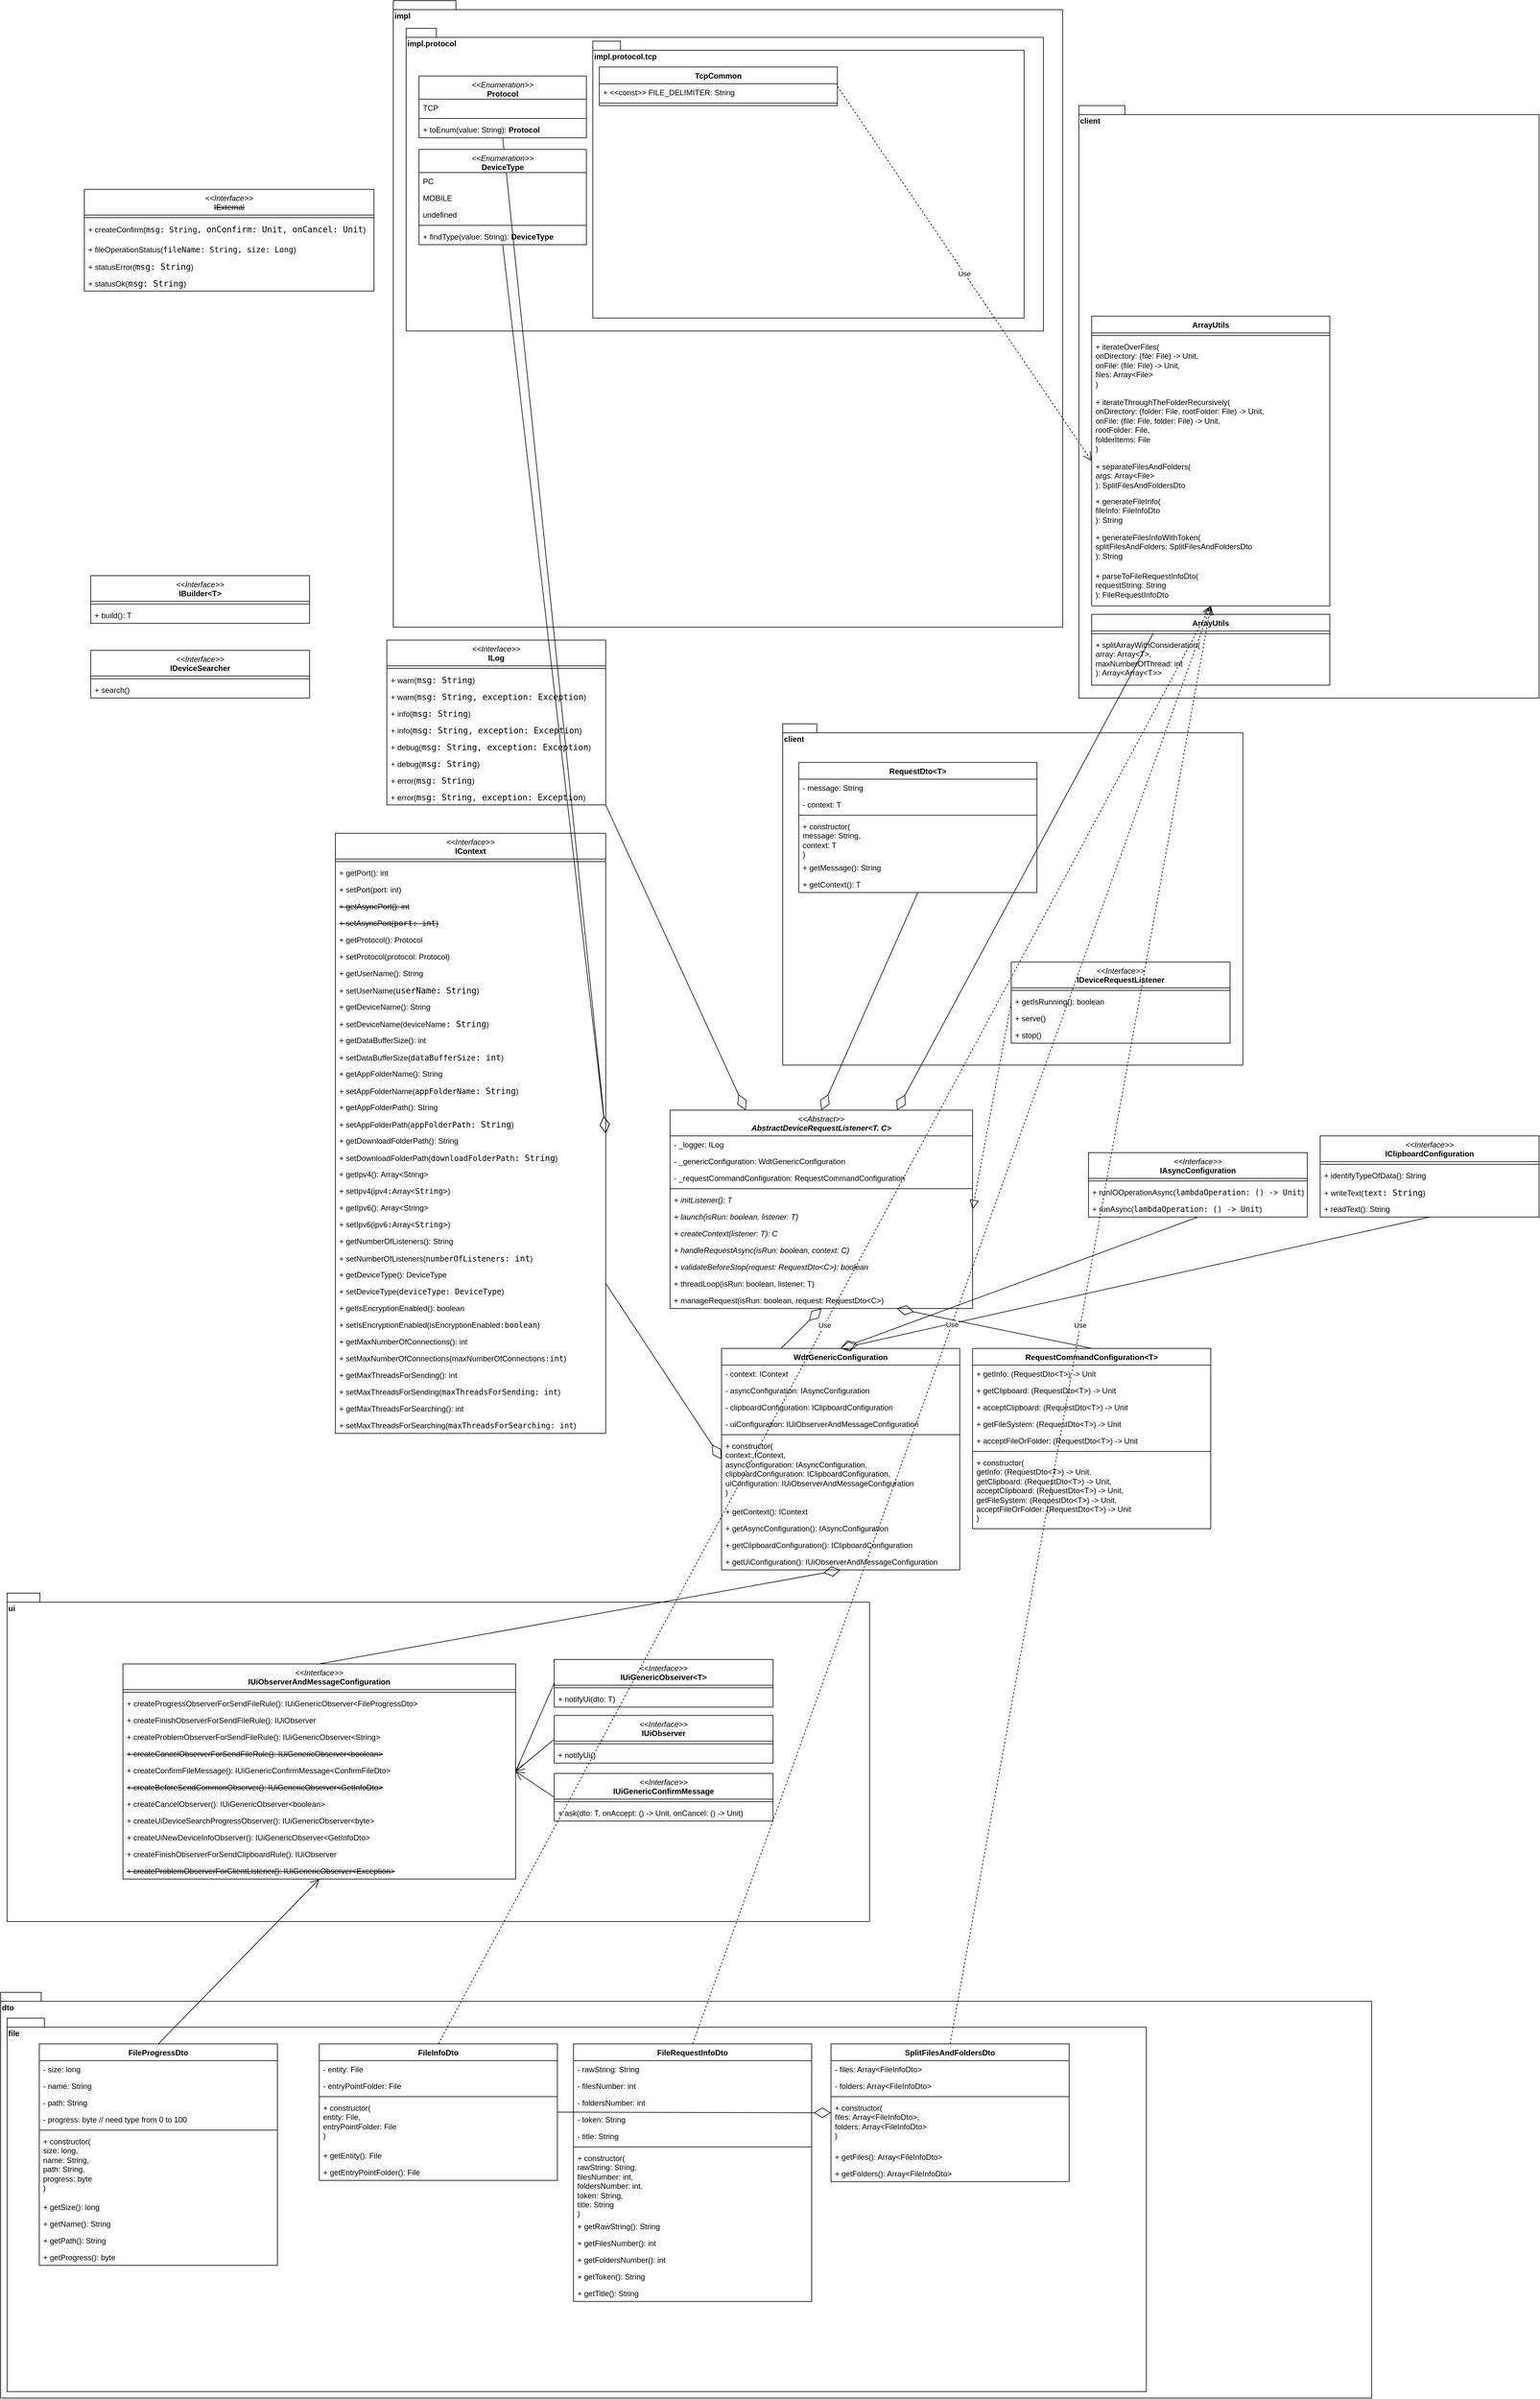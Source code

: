 <mxfile version="21.7.5" type="device">
  <diagram id="9RUfgK_af0SGb78lV68b" name="layer_old">
    <mxGraphModel dx="2049" dy="2356" grid="1" gridSize="10" guides="1" tooltips="1" connect="1" arrows="1" fold="1" page="1" pageScale="1" pageWidth="850" pageHeight="1100" math="0" shadow="0">
      <root>
        <mxCell id="0" />
        <mxCell id="1" parent="0" />
        <mxCell id="jQhm8iROYf4dZMxMd6Jg-1" value="&lt;i style=&quot;border-color: var(--border-color); font-weight: 400;&quot;&gt;&amp;lt;&amp;lt;Interface&amp;gt;&amp;gt;&lt;/i&gt;&lt;br style=&quot;border-color: var(--border-color); font-weight: 400;&quot;&gt;&lt;b style=&quot;border-color: var(--border-color);&quot;&gt;ILog&lt;/b&gt;" style="swimlane;fontStyle=1;align=center;verticalAlign=top;childLayout=stackLayout;horizontal=1;startSize=40;horizontalStack=0;resizeParent=1;resizeParentMax=0;resizeLast=0;collapsible=1;marginBottom=0;whiteSpace=wrap;html=1;" parent="1" vertex="1">
          <mxGeometry x="660" y="10" width="340" height="256" as="geometry">
            <mxRectangle x="670" y="10" width="120" height="40" as="alternateBounds" />
          </mxGeometry>
        </mxCell>
        <mxCell id="jQhm8iROYf4dZMxMd6Jg-3" value="" style="line;strokeWidth=1;fillColor=none;align=left;verticalAlign=middle;spacingTop=-1;spacingLeft=3;spacingRight=3;rotatable=0;labelPosition=right;points=[];portConstraint=eastwest;strokeColor=inherit;" parent="jQhm8iROYf4dZMxMd6Jg-1" vertex="1">
          <mxGeometry y="40" width="340" height="8" as="geometry" />
        </mxCell>
        <mxCell id="jQhm8iROYf4dZMxMd6Jg-4" value="+&amp;nbsp;warn(&lt;span style=&quot;font-family: &amp;quot;JetBrains Mono&amp;quot;, monospace; font-size: 9.8pt;&quot;&gt;msg: String&lt;/span&gt;)" style="text;strokeColor=none;fillColor=none;align=left;verticalAlign=top;spacingLeft=4;spacingRight=4;overflow=hidden;rotatable=0;points=[[0,0.5],[1,0.5]];portConstraint=eastwest;whiteSpace=wrap;html=1;fontColor=#000000;" parent="jQhm8iROYf4dZMxMd6Jg-1" vertex="1">
          <mxGeometry y="48" width="340" height="26" as="geometry" />
        </mxCell>
        <mxCell id="jQhm8iROYf4dZMxMd6Jg-6" value="+&amp;nbsp;warn(&lt;span style=&quot;font-family: &amp;quot;JetBrains Mono&amp;quot;, monospace; font-size: 9.8pt;&quot;&gt;msg: String, exception: Exception&lt;/span&gt;)" style="text;strokeColor=none;fillColor=none;align=left;verticalAlign=top;spacingLeft=4;spacingRight=4;overflow=hidden;rotatable=0;points=[[0,0.5],[1,0.5]];portConstraint=eastwest;whiteSpace=wrap;html=1;fontColor=#000000;" parent="jQhm8iROYf4dZMxMd6Jg-1" vertex="1">
          <mxGeometry y="74" width="340" height="26" as="geometry" />
        </mxCell>
        <mxCell id="jQhm8iROYf4dZMxMd6Jg-7" value="+&amp;nbsp;info(&lt;span style=&quot;font-family: &amp;quot;JetBrains Mono&amp;quot;, monospace; font-size: 9.8pt;&quot;&gt;msg: String&lt;/span&gt;)" style="text;strokeColor=none;fillColor=none;align=left;verticalAlign=top;spacingLeft=4;spacingRight=4;overflow=hidden;rotatable=0;points=[[0,0.5],[1,0.5]];portConstraint=eastwest;whiteSpace=wrap;html=1;fontColor=#000000;" parent="jQhm8iROYf4dZMxMd6Jg-1" vertex="1">
          <mxGeometry y="100" width="340" height="26" as="geometry" />
        </mxCell>
        <mxCell id="jQhm8iROYf4dZMxMd6Jg-8" value="+&amp;nbsp;info(&lt;span style=&quot;font-family: &amp;quot;JetBrains Mono&amp;quot;, monospace; font-size: 9.8pt;&quot;&gt;msg: String, exception: Exception&lt;/span&gt;)" style="text;strokeColor=none;fillColor=none;align=left;verticalAlign=top;spacingLeft=4;spacingRight=4;overflow=hidden;rotatable=0;points=[[0,0.5],[1,0.5]];portConstraint=eastwest;whiteSpace=wrap;html=1;fontColor=#000000;" parent="jQhm8iROYf4dZMxMd6Jg-1" vertex="1">
          <mxGeometry y="126" width="340" height="26" as="geometry" />
        </mxCell>
        <mxCell id="jQhm8iROYf4dZMxMd6Jg-10" value="+&amp;nbsp;debug(&lt;span style=&quot;font-family: &amp;quot;JetBrains Mono&amp;quot;, monospace; font-size: 9.8pt;&quot;&gt;msg: String, exception: Exception&lt;/span&gt;)" style="text;strokeColor=none;fillColor=none;align=left;verticalAlign=top;spacingLeft=4;spacingRight=4;overflow=hidden;rotatable=0;points=[[0,0.5],[1,0.5]];portConstraint=eastwest;whiteSpace=wrap;html=1;fontColor=#000000;" parent="jQhm8iROYf4dZMxMd6Jg-1" vertex="1">
          <mxGeometry y="152" width="340" height="26" as="geometry" />
        </mxCell>
        <mxCell id="jQhm8iROYf4dZMxMd6Jg-9" value="+ debug(&lt;span style=&quot;font-family: &amp;quot;JetBrains Mono&amp;quot;, monospace; font-size: 9.8pt;&quot;&gt;msg: String&lt;/span&gt;)" style="text;strokeColor=none;fillColor=none;align=left;verticalAlign=top;spacingLeft=4;spacingRight=4;overflow=hidden;rotatable=0;points=[[0,0.5],[1,0.5]];portConstraint=eastwest;whiteSpace=wrap;html=1;fontColor=#000000;" parent="jQhm8iROYf4dZMxMd6Jg-1" vertex="1">
          <mxGeometry y="178" width="340" height="26" as="geometry" />
        </mxCell>
        <mxCell id="jQhm8iROYf4dZMxMd6Jg-11" value="+&amp;nbsp;error(&lt;span style=&quot;font-family: &amp;quot;JetBrains Mono&amp;quot;, monospace; font-size: 9.8pt;&quot;&gt;msg: String&lt;/span&gt;)" style="text;strokeColor=none;fillColor=none;align=left;verticalAlign=top;spacingLeft=4;spacingRight=4;overflow=hidden;rotatable=0;points=[[0,0.5],[1,0.5]];portConstraint=eastwest;whiteSpace=wrap;html=1;fontColor=#000000;" parent="jQhm8iROYf4dZMxMd6Jg-1" vertex="1">
          <mxGeometry y="204" width="340" height="26" as="geometry" />
        </mxCell>
        <mxCell id="jQhm8iROYf4dZMxMd6Jg-12" value="+ error(&lt;span style=&quot;font-family: &amp;quot;JetBrains Mono&amp;quot;, monospace; font-size: 9.8pt;&quot;&gt;msg: String, exception: Exception&lt;/span&gt;)" style="text;strokeColor=none;fillColor=none;align=left;verticalAlign=top;spacingLeft=4;spacingRight=4;overflow=hidden;rotatable=0;points=[[0,0.5],[1,0.5]];portConstraint=eastwest;whiteSpace=wrap;html=1;fontColor=#000000;" parent="jQhm8iROYf4dZMxMd6Jg-1" vertex="1">
          <mxGeometry y="230" width="340" height="26" as="geometry" />
        </mxCell>
        <mxCell id="BFcqOXxwI23Xr6cyuVW7-1" value="&lt;i style=&quot;border-color: var(--border-color); font-weight: 400;&quot;&gt;&amp;lt;&amp;lt;Interface&amp;gt;&amp;gt;&lt;/i&gt;&lt;br style=&quot;border-color: var(--border-color); font-weight: 400;&quot;&gt;&lt;b style=&quot;border-color: var(--border-color);&quot;&gt;IAsyncConfiguration&lt;/b&gt;" style="swimlane;fontStyle=1;align=center;verticalAlign=top;childLayout=stackLayout;horizontal=1;startSize=40;horizontalStack=0;resizeParent=1;resizeParentMax=0;resizeLast=0;collapsible=1;marginBottom=0;whiteSpace=wrap;html=1;" parent="1" vertex="1">
          <mxGeometry x="1750" y="806" width="340" height="100" as="geometry">
            <mxRectangle x="1100" y="570" width="160" height="40" as="alternateBounds" />
          </mxGeometry>
        </mxCell>
        <mxCell id="BFcqOXxwI23Xr6cyuVW7-2" value="" style="line;strokeWidth=1;fillColor=none;align=left;verticalAlign=middle;spacingTop=-1;spacingLeft=3;spacingRight=3;rotatable=0;labelPosition=right;points=[];portConstraint=eastwest;strokeColor=inherit;" parent="BFcqOXxwI23Xr6cyuVW7-1" vertex="1">
          <mxGeometry y="40" width="340" height="8" as="geometry" />
        </mxCell>
        <mxCell id="BFcqOXxwI23Xr6cyuVW7-3" value="+&amp;nbsp;runIOOperationAsync(&lt;font face=&quot;JetBrains Mono, monospace&quot;&gt;lambdaOperation: () -&amp;gt; Unit&lt;/font&gt;)" style="text;strokeColor=none;fillColor=none;align=left;verticalAlign=top;spacingLeft=4;spacingRight=4;overflow=hidden;rotatable=0;points=[[0,0.5],[1,0.5]];portConstraint=eastwest;whiteSpace=wrap;html=1;fontColor=#000000;" parent="BFcqOXxwI23Xr6cyuVW7-1" vertex="1">
          <mxGeometry y="48" width="340" height="26" as="geometry" />
        </mxCell>
        <mxCell id="BFcqOXxwI23Xr6cyuVW7-4" value="+&amp;nbsp;runAsync(&lt;font face=&quot;JetBrains Mono, monospace&quot;&gt;lambdaOperation: () -&amp;gt; Unit&lt;/font&gt;)" style="text;strokeColor=none;fillColor=none;align=left;verticalAlign=top;spacingLeft=4;spacingRight=4;overflow=hidden;rotatable=0;points=[[0,0.5],[1,0.5]];portConstraint=eastwest;whiteSpace=wrap;html=1;fontColor=#000000;" parent="BFcqOXxwI23Xr6cyuVW7-1" vertex="1">
          <mxGeometry y="74" width="340" height="26" as="geometry" />
        </mxCell>
        <mxCell id="BFcqOXxwI23Xr6cyuVW7-11" value="&lt;i style=&quot;border-color: var(--border-color); font-weight: 400;&quot;&gt;&amp;lt;&amp;lt;Interface&amp;gt;&amp;gt;&lt;/i&gt;&lt;br style=&quot;border-color: var(--border-color); font-weight: 400;&quot;&gt;&lt;b style=&quot;border-color: var(--border-color);&quot;&gt;IBuilder&amp;lt;T&amp;gt;&lt;/b&gt;" style="swimlane;fontStyle=1;align=center;verticalAlign=top;childLayout=stackLayout;horizontal=1;startSize=40;horizontalStack=0;resizeParent=1;resizeParentMax=0;resizeLast=0;collapsible=1;marginBottom=0;whiteSpace=wrap;html=1;" parent="1" vertex="1">
          <mxGeometry x="200" y="-90" width="340" height="74" as="geometry" />
        </mxCell>
        <mxCell id="BFcqOXxwI23Xr6cyuVW7-12" value="" style="line;strokeWidth=1;fillColor=none;align=left;verticalAlign=middle;spacingTop=-1;spacingLeft=3;spacingRight=3;rotatable=0;labelPosition=right;points=[];portConstraint=eastwest;strokeColor=inherit;" parent="BFcqOXxwI23Xr6cyuVW7-11" vertex="1">
          <mxGeometry y="40" width="340" height="8" as="geometry" />
        </mxCell>
        <mxCell id="BFcqOXxwI23Xr6cyuVW7-13" value="+&amp;nbsp;build(): T" style="text;strokeColor=none;fillColor=none;align=left;verticalAlign=top;spacingLeft=4;spacingRight=4;overflow=hidden;rotatable=0;points=[[0,0.5],[1,0.5]];portConstraint=eastwest;whiteSpace=wrap;html=1;fontColor=#000000;" parent="BFcqOXxwI23Xr6cyuVW7-11" vertex="1">
          <mxGeometry y="48" width="340" height="26" as="geometry" />
        </mxCell>
        <mxCell id="BFcqOXxwI23Xr6cyuVW7-21" value="&lt;i style=&quot;border-color: var(--border-color); font-weight: 400;&quot;&gt;&amp;lt;&amp;lt;Interface&amp;gt;&amp;gt;&lt;/i&gt;&lt;br style=&quot;border-color: var(--border-color); font-weight: 400;&quot;&gt;&lt;b style=&quot;border-color: var(--border-color);&quot;&gt;IClipboardConfiguration&lt;/b&gt;" style="swimlane;fontStyle=1;align=center;verticalAlign=top;childLayout=stackLayout;horizontal=1;startSize=40;horizontalStack=0;resizeParent=1;resizeParentMax=0;resizeLast=0;collapsible=1;marginBottom=0;whiteSpace=wrap;html=1;" parent="1" vertex="1">
          <mxGeometry x="2110" y="780" width="340" height="126" as="geometry">
            <mxRectangle x="1400" y="384" width="180" height="40" as="alternateBounds" />
          </mxGeometry>
        </mxCell>
        <mxCell id="BFcqOXxwI23Xr6cyuVW7-22" value="" style="line;strokeWidth=1;fillColor=none;align=left;verticalAlign=middle;spacingTop=-1;spacingLeft=3;spacingRight=3;rotatable=0;labelPosition=right;points=[];portConstraint=eastwest;strokeColor=inherit;" parent="BFcqOXxwI23Xr6cyuVW7-21" vertex="1">
          <mxGeometry y="40" width="340" height="8" as="geometry" />
        </mxCell>
        <mxCell id="BFcqOXxwI23Xr6cyuVW7-23" value="+&amp;nbsp;identifyTypeOfData(): String" style="text;strokeColor=none;fillColor=none;align=left;verticalAlign=top;spacingLeft=4;spacingRight=4;overflow=hidden;rotatable=0;points=[[0,0.5],[1,0.5]];portConstraint=eastwest;whiteSpace=wrap;html=1;fontColor=#000000;" parent="BFcqOXxwI23Xr6cyuVW7-21" vertex="1">
          <mxGeometry y="48" width="340" height="26" as="geometry" />
        </mxCell>
        <mxCell id="BFcqOXxwI23Xr6cyuVW7-24" value="+&amp;nbsp;writeText(&lt;font face=&quot;JetBrains Mono, monospace&quot;&gt;text&lt;span style=&quot;font-size: 9.8pt;&quot;&gt;: String&lt;/span&gt;&lt;/font&gt;)" style="text;strokeColor=none;fillColor=none;align=left;verticalAlign=top;spacingLeft=4;spacingRight=4;overflow=hidden;rotatable=0;points=[[0,0.5],[1,0.5]];portConstraint=eastwest;whiteSpace=wrap;html=1;fontColor=#000000;" parent="BFcqOXxwI23Xr6cyuVW7-21" vertex="1">
          <mxGeometry y="74" width="340" height="26" as="geometry" />
        </mxCell>
        <mxCell id="BFcqOXxwI23Xr6cyuVW7-25" value="+&amp;nbsp;readText(): String" style="text;strokeColor=none;fillColor=none;align=left;verticalAlign=top;spacingLeft=4;spacingRight=4;overflow=hidden;rotatable=0;points=[[0,0.5],[1,0.5]];portConstraint=eastwest;whiteSpace=wrap;html=1;fontColor=#000000;" parent="BFcqOXxwI23Xr6cyuVW7-21" vertex="1">
          <mxGeometry y="100" width="340" height="26" as="geometry" />
        </mxCell>
        <mxCell id="BFcqOXxwI23Xr6cyuVW7-31" value="&lt;i style=&quot;border-color: var(--border-color); font-weight: 400;&quot;&gt;&amp;lt;&amp;lt;Interface&amp;gt;&amp;gt;&lt;/i&gt;&lt;br style=&quot;border-color: var(--border-color); font-weight: 400;&quot;&gt;&lt;b style=&quot;border-color: var(--border-color);&quot;&gt;IContext&lt;/b&gt;" style="swimlane;fontStyle=1;align=center;verticalAlign=top;childLayout=stackLayout;horizontal=1;startSize=40;horizontalStack=0;resizeParent=1;resizeParentMax=0;resizeLast=0;collapsible=1;marginBottom=0;whiteSpace=wrap;html=1;" parent="1" vertex="1">
          <mxGeometry x="580" y="310" width="420" height="932" as="geometry">
            <mxRectangle x="580" y="310" width="120" height="40" as="alternateBounds" />
          </mxGeometry>
        </mxCell>
        <mxCell id="BFcqOXxwI23Xr6cyuVW7-32" value="" style="line;strokeWidth=1;fillColor=none;align=left;verticalAlign=middle;spacingTop=-1;spacingLeft=3;spacingRight=3;rotatable=0;labelPosition=right;points=[];portConstraint=eastwest;strokeColor=inherit;" parent="BFcqOXxwI23Xr6cyuVW7-31" vertex="1">
          <mxGeometry y="40" width="420" height="8" as="geometry" />
        </mxCell>
        <mxCell id="BFcqOXxwI23Xr6cyuVW7-33" value="+&amp;nbsp;getPort(): int" style="text;strokeColor=none;fillColor=none;align=left;verticalAlign=top;spacingLeft=4;spacingRight=4;overflow=hidden;rotatable=0;points=[[0,0.5],[1,0.5]];portConstraint=eastwest;whiteSpace=wrap;html=1;fontColor=#000000;" parent="BFcqOXxwI23Xr6cyuVW7-31" vertex="1">
          <mxGeometry y="48" width="420" height="26" as="geometry" />
        </mxCell>
        <mxCell id="BFcqOXxwI23Xr6cyuVW7-34" value="+&amp;nbsp;setPort(port: int)" style="text;strokeColor=none;fillColor=none;align=left;verticalAlign=top;spacingLeft=4;spacingRight=4;overflow=hidden;rotatable=0;points=[[0,0.5],[1,0.5]];portConstraint=eastwest;whiteSpace=wrap;html=1;fontColor=#000000;" parent="BFcqOXxwI23Xr6cyuVW7-31" vertex="1">
          <mxGeometry y="74" width="420" height="26" as="geometry" />
        </mxCell>
        <mxCell id="BFcqOXxwI23Xr6cyuVW7-35" value="&lt;strike&gt;+ getAsyncPort(): int&lt;/strike&gt;" style="text;strokeColor=none;fillColor=none;align=left;verticalAlign=top;spacingLeft=4;spacingRight=4;overflow=hidden;rotatable=0;points=[[0,0.5],[1,0.5]];portConstraint=eastwest;whiteSpace=wrap;html=1;fontColor=#000000;" parent="BFcqOXxwI23Xr6cyuVW7-31" vertex="1">
          <mxGeometry y="100" width="420" height="26" as="geometry" />
        </mxCell>
        <mxCell id="BFcqOXxwI23Xr6cyuVW7-36" value="&lt;font style=&quot;font-size: 12px;&quot;&gt;&lt;strike&gt;+&amp;nbsp;setAsyncPort(&lt;font style=&quot;font-size: 12px;&quot; face=&quot;JetBrains Mono, monospace&quot;&gt;port: int&lt;/font&gt;)&lt;/strike&gt;&lt;/font&gt;" style="text;strokeColor=none;fillColor=none;align=left;verticalAlign=top;spacingLeft=4;spacingRight=4;overflow=hidden;rotatable=0;points=[[0,0.5],[1,0.5]];portConstraint=eastwest;whiteSpace=wrap;html=1;fontColor=#000000;" parent="BFcqOXxwI23Xr6cyuVW7-31" vertex="1">
          <mxGeometry y="126" width="420" height="26" as="geometry" />
        </mxCell>
        <mxCell id="BFcqOXxwI23Xr6cyuVW7-37" value="+&amp;nbsp;getProtocol(): Protocol" style="text;strokeColor=none;fillColor=none;align=left;verticalAlign=top;spacingLeft=4;spacingRight=4;overflow=hidden;rotatable=0;points=[[0,0.5],[1,0.5]];portConstraint=eastwest;whiteSpace=wrap;html=1;fontColor=#000000;" parent="BFcqOXxwI23Xr6cyuVW7-31" vertex="1">
          <mxGeometry y="152" width="420" height="26" as="geometry" />
        </mxCell>
        <mxCell id="BFcqOXxwI23Xr6cyuVW7-38" value="+ setProtocol(protocol: Protocol)" style="text;strokeColor=none;fillColor=none;align=left;verticalAlign=top;spacingLeft=4;spacingRight=4;overflow=hidden;rotatable=0;points=[[0,0.5],[1,0.5]];portConstraint=eastwest;whiteSpace=wrap;html=1;fontColor=#000000;" parent="BFcqOXxwI23Xr6cyuVW7-31" vertex="1">
          <mxGeometry y="178" width="420" height="26" as="geometry" />
        </mxCell>
        <mxCell id="BFcqOXxwI23Xr6cyuVW7-39" value="+&amp;nbsp;getUserName():&amp;nbsp;String" style="text;strokeColor=none;fillColor=none;align=left;verticalAlign=top;spacingLeft=4;spacingRight=4;overflow=hidden;rotatable=0;points=[[0,0.5],[1,0.5]];portConstraint=eastwest;whiteSpace=wrap;html=1;fontColor=#000000;" parent="BFcqOXxwI23Xr6cyuVW7-31" vertex="1">
          <mxGeometry y="204" width="420" height="26" as="geometry" />
        </mxCell>
        <mxCell id="BFcqOXxwI23Xr6cyuVW7-40" value="+ setUserName(&lt;font face=&quot;JetBrains Mono, monospace&quot;&gt;&lt;span style=&quot;font-size: 9.8pt;&quot;&gt;userName: String&lt;/span&gt;&lt;/font&gt;)" style="text;strokeColor=none;fillColor=none;align=left;verticalAlign=top;spacingLeft=4;spacingRight=4;overflow=hidden;rotatable=0;points=[[0,0.5],[1,0.5]];portConstraint=eastwest;whiteSpace=wrap;html=1;fontColor=#000000;" parent="BFcqOXxwI23Xr6cyuVW7-31" vertex="1">
          <mxGeometry y="230" width="420" height="26" as="geometry" />
        </mxCell>
        <mxCell id="BFcqOXxwI23Xr6cyuVW7-70" value="+&amp;nbsp;getDeviceName():&amp;nbsp;String" style="text;strokeColor=none;fillColor=none;align=left;verticalAlign=top;spacingLeft=4;spacingRight=4;overflow=hidden;rotatable=0;points=[[0,0.5],[1,0.5]];portConstraint=eastwest;whiteSpace=wrap;html=1;fontColor=#000000;" parent="BFcqOXxwI23Xr6cyuVW7-31" vertex="1">
          <mxGeometry y="256" width="420" height="26" as="geometry" />
        </mxCell>
        <mxCell id="BFcqOXxwI23Xr6cyuVW7-71" value="+ setDeviceName(deviceName&lt;font face=&quot;JetBrains Mono, monospace&quot;&gt;&lt;span style=&quot;font-size: 9.8pt;&quot;&gt;: String&lt;/span&gt;&lt;/font&gt;)" style="text;strokeColor=none;fillColor=none;align=left;verticalAlign=top;spacingLeft=4;spacingRight=4;overflow=hidden;rotatable=0;points=[[0,0.5],[1,0.5]];portConstraint=eastwest;whiteSpace=wrap;html=1;fontColor=#000000;" parent="BFcqOXxwI23Xr6cyuVW7-31" vertex="1">
          <mxGeometry y="282" width="420" height="26" as="geometry" />
        </mxCell>
        <mxCell id="BFcqOXxwI23Xr6cyuVW7-72" value="+&amp;nbsp;getDataBufferSize():&amp;nbsp;int" style="text;strokeColor=none;fillColor=none;align=left;verticalAlign=top;spacingLeft=4;spacingRight=4;overflow=hidden;rotatable=0;points=[[0,0.5],[1,0.5]];portConstraint=eastwest;whiteSpace=wrap;html=1;fontColor=#000000;" parent="BFcqOXxwI23Xr6cyuVW7-31" vertex="1">
          <mxGeometry y="308" width="420" height="26" as="geometry" />
        </mxCell>
        <mxCell id="BFcqOXxwI23Xr6cyuVW7-75" value="+ setDataBufferSize(&lt;font face=&quot;JetBrains Mono, monospace&quot;&gt;dataBufferSize&lt;span style=&quot;font-size: 9.8pt;&quot;&gt;: int&lt;/span&gt;&lt;/font&gt;)" style="text;strokeColor=none;fillColor=none;align=left;verticalAlign=top;spacingLeft=4;spacingRight=4;overflow=hidden;rotatable=0;points=[[0,0.5],[1,0.5]];portConstraint=eastwest;whiteSpace=wrap;html=1;fontColor=#000000;" parent="BFcqOXxwI23Xr6cyuVW7-31" vertex="1">
          <mxGeometry y="334" width="420" height="26" as="geometry" />
        </mxCell>
        <mxCell id="BFcqOXxwI23Xr6cyuVW7-74" value="+&amp;nbsp;getAppFolderName():&amp;nbsp;String" style="text;strokeColor=none;fillColor=none;align=left;verticalAlign=top;spacingLeft=4;spacingRight=4;overflow=hidden;rotatable=0;points=[[0,0.5],[1,0.5]];portConstraint=eastwest;whiteSpace=wrap;html=1;fontColor=#000000;" parent="BFcqOXxwI23Xr6cyuVW7-31" vertex="1">
          <mxGeometry y="360" width="420" height="26" as="geometry" />
        </mxCell>
        <mxCell id="BFcqOXxwI23Xr6cyuVW7-73" value="+ setAppFolderName(&lt;font face=&quot;JetBrains Mono, monospace&quot;&gt;appFolderName&lt;span style=&quot;font-size: 9.8pt;&quot;&gt;: String&lt;/span&gt;&lt;/font&gt;)" style="text;strokeColor=none;fillColor=none;align=left;verticalAlign=top;spacingLeft=4;spacingRight=4;overflow=hidden;rotatable=0;points=[[0,0.5],[1,0.5]];portConstraint=eastwest;whiteSpace=wrap;html=1;fontColor=#000000;" parent="BFcqOXxwI23Xr6cyuVW7-31" vertex="1">
          <mxGeometry y="386" width="420" height="26" as="geometry" />
        </mxCell>
        <mxCell id="BFcqOXxwI23Xr6cyuVW7-76" value="+&amp;nbsp;getAppFolderPath():&amp;nbsp;String" style="text;strokeColor=none;fillColor=none;align=left;verticalAlign=top;spacingLeft=4;spacingRight=4;overflow=hidden;rotatable=0;points=[[0,0.5],[1,0.5]];portConstraint=eastwest;whiteSpace=wrap;html=1;fontColor=#000000;" parent="BFcqOXxwI23Xr6cyuVW7-31" vertex="1">
          <mxGeometry y="412" width="420" height="26" as="geometry" />
        </mxCell>
        <mxCell id="BFcqOXxwI23Xr6cyuVW7-83" value="+ setAppFolderPath(&lt;font face=&quot;JetBrains Mono, monospace&quot;&gt;appFolderPath&lt;span style=&quot;font-size: 9.8pt;&quot;&gt;: String&lt;/span&gt;&lt;/font&gt;)" style="text;strokeColor=none;fillColor=none;align=left;verticalAlign=top;spacingLeft=4;spacingRight=4;overflow=hidden;rotatable=0;points=[[0,0.5],[1,0.5]];portConstraint=eastwest;whiteSpace=wrap;html=1;fontColor=#000000;" parent="BFcqOXxwI23Xr6cyuVW7-31" vertex="1">
          <mxGeometry y="438" width="420" height="26" as="geometry" />
        </mxCell>
        <mxCell id="BFcqOXxwI23Xr6cyuVW7-82" value="+&amp;nbsp;getDownloadFolderPath():&amp;nbsp;String" style="text;strokeColor=none;fillColor=none;align=left;verticalAlign=top;spacingLeft=4;spacingRight=4;overflow=hidden;rotatable=0;points=[[0,0.5],[1,0.5]];portConstraint=eastwest;whiteSpace=wrap;html=1;fontColor=#000000;" parent="BFcqOXxwI23Xr6cyuVW7-31" vertex="1">
          <mxGeometry y="464" width="420" height="26" as="geometry" />
        </mxCell>
        <mxCell id="BFcqOXxwI23Xr6cyuVW7-81" value="+ setDownloadFolderPath(&lt;font face=&quot;JetBrains Mono, monospace&quot;&gt;downloadFolderPath&lt;span style=&quot;font-size: 9.8pt;&quot;&gt;: String&lt;/span&gt;&lt;/font&gt;)" style="text;strokeColor=none;fillColor=none;align=left;verticalAlign=top;spacingLeft=4;spacingRight=4;overflow=hidden;rotatable=0;points=[[0,0.5],[1,0.5]];portConstraint=eastwest;whiteSpace=wrap;html=1;fontColor=#000000;" parent="BFcqOXxwI23Xr6cyuVW7-31" vertex="1">
          <mxGeometry y="490" width="420" height="26" as="geometry" />
        </mxCell>
        <mxCell id="BFcqOXxwI23Xr6cyuVW7-80" value="+&amp;nbsp;getIpv4():&amp;nbsp;Array&amp;lt;String&amp;gt;" style="text;strokeColor=none;fillColor=none;align=left;verticalAlign=top;spacingLeft=4;spacingRight=4;overflow=hidden;rotatable=0;points=[[0,0.5],[1,0.5]];portConstraint=eastwest;whiteSpace=wrap;html=1;fontColor=#000000;" parent="BFcqOXxwI23Xr6cyuVW7-31" vertex="1">
          <mxGeometry y="516" width="420" height="26" as="geometry" />
        </mxCell>
        <mxCell id="BFcqOXxwI23Xr6cyuVW7-79" value="&lt;font style=&quot;font-size: 12px;&quot;&gt;+ setIpv4(ipv4&lt;font style=&quot;font-size: 12px;&quot; face=&quot;JetBrains Mono, monospace&quot;&gt;:&lt;/font&gt;Array&amp;lt;&lt;font style=&quot;font-size: 12px;&quot; face=&quot;JetBrains Mono, monospace&quot;&gt;String&amp;gt;&lt;/font&gt;)&lt;/font&gt;" style="text;strokeColor=none;fillColor=none;align=left;verticalAlign=top;spacingLeft=4;spacingRight=4;overflow=hidden;rotatable=0;points=[[0,0.5],[1,0.5]];portConstraint=eastwest;whiteSpace=wrap;html=1;fontColor=#000000;" parent="BFcqOXxwI23Xr6cyuVW7-31" vertex="1">
          <mxGeometry y="542" width="420" height="26" as="geometry" />
        </mxCell>
        <mxCell id="BFcqOXxwI23Xr6cyuVW7-84" value="+&amp;nbsp;getIpv6():&amp;nbsp;Array&amp;lt;String&amp;gt;" style="text;strokeColor=none;fillColor=none;align=left;verticalAlign=top;spacingLeft=4;spacingRight=4;overflow=hidden;rotatable=0;points=[[0,0.5],[1,0.5]];portConstraint=eastwest;whiteSpace=wrap;html=1;fontColor=#000000;" parent="BFcqOXxwI23Xr6cyuVW7-31" vertex="1">
          <mxGeometry y="568" width="420" height="26" as="geometry" />
        </mxCell>
        <mxCell id="BFcqOXxwI23Xr6cyuVW7-85" value="&lt;font style=&quot;font-size: 12px;&quot;&gt;+ setIpv6(ipv6&lt;font style=&quot;font-size: 12px;&quot; face=&quot;JetBrains Mono, monospace&quot;&gt;:&lt;/font&gt;Array&amp;lt;&lt;font style=&quot;font-size: 12px;&quot; face=&quot;JetBrains Mono, monospace&quot;&gt;String&amp;gt;&lt;/font&gt;)&lt;/font&gt;" style="text;strokeColor=none;fillColor=none;align=left;verticalAlign=top;spacingLeft=4;spacingRight=4;overflow=hidden;rotatable=0;points=[[0,0.5],[1,0.5]];portConstraint=eastwest;whiteSpace=wrap;html=1;fontColor=#000000;" parent="BFcqOXxwI23Xr6cyuVW7-31" vertex="1">
          <mxGeometry y="594" width="420" height="26" as="geometry" />
        </mxCell>
        <mxCell id="BFcqOXxwI23Xr6cyuVW7-78" value="+&amp;nbsp;getNumberOfListeners():&amp;nbsp;String" style="text;strokeColor=none;fillColor=none;align=left;verticalAlign=top;spacingLeft=4;spacingRight=4;overflow=hidden;rotatable=0;points=[[0,0.5],[1,0.5]];portConstraint=eastwest;whiteSpace=wrap;html=1;fontColor=#000000;" parent="BFcqOXxwI23Xr6cyuVW7-31" vertex="1">
          <mxGeometry y="620" width="420" height="26" as="geometry" />
        </mxCell>
        <mxCell id="BFcqOXxwI23Xr6cyuVW7-77" value="+ setNumberOfListeners(&lt;font face=&quot;JetBrains Mono, monospace&quot;&gt;numberOfListeners&lt;span style=&quot;font-size: 9.8pt;&quot;&gt;: int&lt;/span&gt;&lt;/font&gt;)" style="text;strokeColor=none;fillColor=none;align=left;verticalAlign=top;spacingLeft=4;spacingRight=4;overflow=hidden;rotatable=0;points=[[0,0.5],[1,0.5]];portConstraint=eastwest;whiteSpace=wrap;html=1;fontColor=#000000;" parent="BFcqOXxwI23Xr6cyuVW7-31" vertex="1">
          <mxGeometry y="646" width="420" height="26" as="geometry" />
        </mxCell>
        <mxCell id="BFcqOXxwI23Xr6cyuVW7-93" value="+&amp;nbsp;getDeviceType(): DeviceType" style="text;strokeColor=none;fillColor=none;align=left;verticalAlign=top;spacingLeft=4;spacingRight=4;overflow=hidden;rotatable=0;points=[[0,0.5],[1,0.5]];portConstraint=eastwest;whiteSpace=wrap;html=1;fontColor=#000000;" parent="BFcqOXxwI23Xr6cyuVW7-31" vertex="1">
          <mxGeometry y="672" width="420" height="26" as="geometry" />
        </mxCell>
        <mxCell id="BFcqOXxwI23Xr6cyuVW7-102" value="+ setDeviceType(&lt;font face=&quot;JetBrains Mono, monospace&quot;&gt;deviceType: DeviceType&lt;/font&gt;)" style="text;strokeColor=none;fillColor=none;align=left;verticalAlign=top;spacingLeft=4;spacingRight=4;overflow=hidden;rotatable=0;points=[[0,0.5],[1,0.5]];portConstraint=eastwest;whiteSpace=wrap;html=1;fontColor=#000000;" parent="BFcqOXxwI23Xr6cyuVW7-31" vertex="1">
          <mxGeometry y="698" width="420" height="26" as="geometry" />
        </mxCell>
        <mxCell id="BFcqOXxwI23Xr6cyuVW7-99" value="+&amp;nbsp;getIsEncryptionEnabled():&amp;nbsp;boolean" style="text;strokeColor=none;fillColor=none;align=left;verticalAlign=top;spacingLeft=4;spacingRight=4;overflow=hidden;rotatable=0;points=[[0,0.5],[1,0.5]];portConstraint=eastwest;whiteSpace=wrap;html=1;fontColor=#000000;" parent="BFcqOXxwI23Xr6cyuVW7-31" vertex="1">
          <mxGeometry y="724" width="420" height="26" as="geometry" />
        </mxCell>
        <mxCell id="BFcqOXxwI23Xr6cyuVW7-100" value="&lt;font style=&quot;font-size: 12px;&quot;&gt;+ setIsEncryptionEnabled(isEncryptionEnabled&lt;font style=&quot;font-size: 12px;&quot; face=&quot;JetBrains Mono, monospace&quot;&gt;:boolean&lt;/font&gt;)&lt;/font&gt;" style="text;strokeColor=none;fillColor=none;align=left;verticalAlign=top;spacingLeft=4;spacingRight=4;overflow=hidden;rotatable=0;points=[[0,0.5],[1,0.5]];portConstraint=eastwest;whiteSpace=wrap;html=1;fontColor=#000000;" parent="BFcqOXxwI23Xr6cyuVW7-31" vertex="1">
          <mxGeometry y="750" width="420" height="26" as="geometry" />
        </mxCell>
        <mxCell id="BFcqOXxwI23Xr6cyuVW7-97" value="+&amp;nbsp;getMaxNumberOfConnections(): int" style="text;strokeColor=none;fillColor=none;align=left;verticalAlign=top;spacingLeft=4;spacingRight=4;overflow=hidden;rotatable=0;points=[[0,0.5],[1,0.5]];portConstraint=eastwest;whiteSpace=wrap;html=1;fontColor=#000000;" parent="BFcqOXxwI23Xr6cyuVW7-31" vertex="1">
          <mxGeometry y="776" width="420" height="26" as="geometry" />
        </mxCell>
        <mxCell id="BFcqOXxwI23Xr6cyuVW7-98" value="&lt;font style=&quot;font-size: 12px;&quot;&gt;+ setMaxNumberOfConnections(maxNumberOfConnections&lt;font style=&quot;font-size: 12px;&quot; face=&quot;JetBrains Mono, monospace&quot;&gt;:int&lt;/font&gt;)&lt;/font&gt;" style="text;strokeColor=none;fillColor=none;align=left;verticalAlign=top;spacingLeft=4;spacingRight=4;overflow=hidden;rotatable=0;points=[[0,0.5],[1,0.5]];portConstraint=eastwest;whiteSpace=wrap;html=1;fontColor=#000000;" parent="BFcqOXxwI23Xr6cyuVW7-31" vertex="1">
          <mxGeometry y="802" width="420" height="26" as="geometry" />
        </mxCell>
        <mxCell id="BFcqOXxwI23Xr6cyuVW7-95" value="+&amp;nbsp;getMaxThreadsForSending():&amp;nbsp;int" style="text;strokeColor=none;fillColor=none;align=left;verticalAlign=top;spacingLeft=4;spacingRight=4;overflow=hidden;rotatable=0;points=[[0,0.5],[1,0.5]];portConstraint=eastwest;whiteSpace=wrap;html=1;fontColor=#000000;" parent="BFcqOXxwI23Xr6cyuVW7-31" vertex="1">
          <mxGeometry y="828" width="420" height="26" as="geometry" />
        </mxCell>
        <mxCell id="BFcqOXxwI23Xr6cyuVW7-96" value="+ setMaxThreadsForSending(&lt;font face=&quot;JetBrains Mono, monospace&quot;&gt;maxThreadsForSending: int&lt;/font&gt;)" style="text;strokeColor=none;fillColor=none;align=left;verticalAlign=top;spacingLeft=4;spacingRight=4;overflow=hidden;rotatable=0;points=[[0,0.5],[1,0.5]];portConstraint=eastwest;whiteSpace=wrap;html=1;fontColor=#000000;" parent="BFcqOXxwI23Xr6cyuVW7-31" vertex="1">
          <mxGeometry y="854" width="420" height="26" as="geometry" />
        </mxCell>
        <mxCell id="BFcqOXxwI23Xr6cyuVW7-103" value="+&amp;nbsp;getMaxThreadsForSearching():&amp;nbsp;int" style="text;strokeColor=none;fillColor=none;align=left;verticalAlign=top;spacingLeft=4;spacingRight=4;overflow=hidden;rotatable=0;points=[[0,0.5],[1,0.5]];portConstraint=eastwest;whiteSpace=wrap;html=1;fontColor=#000000;" parent="BFcqOXxwI23Xr6cyuVW7-31" vertex="1">
          <mxGeometry y="880" width="420" height="26" as="geometry" />
        </mxCell>
        <mxCell id="BFcqOXxwI23Xr6cyuVW7-104" value="+ setMaxThreadsForSearching(&lt;font face=&quot;JetBrains Mono, monospace&quot;&gt;maxThreadsForSearching: int&lt;/font&gt;)" style="text;strokeColor=none;fillColor=none;align=left;verticalAlign=top;spacingLeft=4;spacingRight=4;overflow=hidden;rotatable=0;points=[[0,0.5],[1,0.5]];portConstraint=eastwest;whiteSpace=wrap;html=1;fontColor=#000000;" parent="BFcqOXxwI23Xr6cyuVW7-31" vertex="1">
          <mxGeometry y="906" width="420" height="26" as="geometry" />
        </mxCell>
        <mxCell id="BFcqOXxwI23Xr6cyuVW7-41" value="&lt;i style=&quot;border-color: var(--border-color); font-weight: 400;&quot;&gt;&amp;lt;&amp;lt;Interface&amp;gt;&amp;gt;&lt;/i&gt;&lt;br style=&quot;border-color: var(--border-color); font-weight: 400;&quot;&gt;&lt;b style=&quot;border-color: var(--border-color);&quot;&gt;IDeviceSearcher&lt;/b&gt;" style="swimlane;fontStyle=1;align=center;verticalAlign=top;childLayout=stackLayout;horizontal=1;startSize=40;horizontalStack=0;resizeParent=1;resizeParentMax=0;resizeLast=0;collapsible=1;marginBottom=0;whiteSpace=wrap;html=1;" parent="1" vertex="1">
          <mxGeometry x="200" y="26" width="340" height="74" as="geometry" />
        </mxCell>
        <mxCell id="BFcqOXxwI23Xr6cyuVW7-42" value="" style="line;strokeWidth=1;fillColor=none;align=left;verticalAlign=middle;spacingTop=-1;spacingLeft=3;spacingRight=3;rotatable=0;labelPosition=right;points=[];portConstraint=eastwest;strokeColor=inherit;" parent="BFcqOXxwI23Xr6cyuVW7-41" vertex="1">
          <mxGeometry y="40" width="340" height="8" as="geometry" />
        </mxCell>
        <mxCell id="BFcqOXxwI23Xr6cyuVW7-43" value="+&amp;nbsp;search()" style="text;strokeColor=none;fillColor=none;align=left;verticalAlign=top;spacingLeft=4;spacingRight=4;overflow=hidden;rotatable=0;points=[[0,0.5],[1,0.5]];portConstraint=eastwest;whiteSpace=wrap;html=1;fontColor=#000000;" parent="BFcqOXxwI23Xr6cyuVW7-41" vertex="1">
          <mxGeometry y="48" width="340" height="26" as="geometry" />
        </mxCell>
        <mxCell id="BFcqOXxwI23Xr6cyuVW7-51" value="&lt;i style=&quot;border-color: var(--border-color); font-weight: 400;&quot;&gt;&amp;lt;&amp;lt;Interface&amp;gt;&amp;gt;&lt;/i&gt;&lt;br style=&quot;border-color: var(--border-color); font-weight: 400;&quot;&gt;&lt;div style=&quot;&quot;&gt;&lt;span style=&quot;background-color: initial; border-color: var(--border-color); font-weight: normal;&quot;&gt;&lt;strike&gt;IExternal&lt;/strike&gt;&lt;/span&gt;&lt;/div&gt;" style="swimlane;fontStyle=1;align=center;verticalAlign=top;childLayout=stackLayout;horizontal=1;startSize=40;horizontalStack=0;resizeParent=1;resizeParentMax=0;resizeLast=0;collapsible=1;marginBottom=0;whiteSpace=wrap;html=1;" parent="1" vertex="1">
          <mxGeometry x="190" y="-690" width="450" height="158" as="geometry" />
        </mxCell>
        <mxCell id="BFcqOXxwI23Xr6cyuVW7-52" value="" style="line;strokeWidth=1;fillColor=none;align=left;verticalAlign=middle;spacingTop=-1;spacingLeft=3;spacingRight=3;rotatable=0;labelPosition=right;points=[];portConstraint=eastwest;strokeColor=inherit;" parent="BFcqOXxwI23Xr6cyuVW7-51" vertex="1">
          <mxGeometry y="40" width="450" height="8" as="geometry" />
        </mxCell>
        <mxCell id="BFcqOXxwI23Xr6cyuVW7-53" value="+&amp;nbsp;createConfirm(&lt;font face=&quot;JetBrains Mono, monospace&quot;&gt;msg: String, &lt;span style=&quot;font-size: 13.067px;&quot;&gt;onConfirm: Unit, onCancel: Unit&lt;/span&gt;&lt;/font&gt;)" style="text;strokeColor=none;fillColor=none;align=left;verticalAlign=top;spacingLeft=4;spacingRight=4;overflow=hidden;rotatable=0;points=[[0,0.5],[1,0.5]];portConstraint=eastwest;whiteSpace=wrap;html=1;fontColor=#000000;" parent="BFcqOXxwI23Xr6cyuVW7-51" vertex="1">
          <mxGeometry y="48" width="450" height="32" as="geometry" />
        </mxCell>
        <mxCell id="BFcqOXxwI23Xr6cyuVW7-54" value="+&amp;nbsp;fileOperationStatus(&lt;font face=&quot;JetBrains Mono, monospace&quot;&gt;fileName: String, size: Long&lt;/font&gt;)" style="text;strokeColor=none;fillColor=none;align=left;verticalAlign=top;spacingLeft=4;spacingRight=4;overflow=hidden;rotatable=0;points=[[0,0.5],[1,0.5]];portConstraint=eastwest;whiteSpace=wrap;html=1;fontColor=#000000;" parent="BFcqOXxwI23Xr6cyuVW7-51" vertex="1">
          <mxGeometry y="80" width="450" height="26" as="geometry" />
        </mxCell>
        <mxCell id="BFcqOXxwI23Xr6cyuVW7-55" value="+&amp;nbsp;statusError(&lt;span style=&quot;font-family: &amp;quot;JetBrains Mono&amp;quot;, monospace; font-size: 9.8pt;&quot;&gt;msg: String&lt;/span&gt;)" style="text;strokeColor=none;fillColor=none;align=left;verticalAlign=top;spacingLeft=4;spacingRight=4;overflow=hidden;rotatable=0;points=[[0,0.5],[1,0.5]];portConstraint=eastwest;whiteSpace=wrap;html=1;fontColor=#000000;" parent="BFcqOXxwI23Xr6cyuVW7-51" vertex="1">
          <mxGeometry y="106" width="450" height="26" as="geometry" />
        </mxCell>
        <mxCell id="BFcqOXxwI23Xr6cyuVW7-58" value="+ statusOk(&lt;span style=&quot;font-family: &amp;quot;JetBrains Mono&amp;quot;, monospace; font-size: 9.8pt;&quot;&gt;msg: String&lt;/span&gt;)" style="text;strokeColor=none;fillColor=none;align=left;verticalAlign=top;spacingLeft=4;spacingRight=4;overflow=hidden;rotatable=0;points=[[0,0.5],[1,0.5]];portConstraint=eastwest;whiteSpace=wrap;html=1;fontColor=#000000;" parent="BFcqOXxwI23Xr6cyuVW7-51" vertex="1">
          <mxGeometry y="132" width="450" height="26" as="geometry" />
        </mxCell>
        <mxCell id="BFcqOXxwI23Xr6cyuVW7-61" value="impl" style="shape=folder;fontStyle=1;spacingTop=10;tabWidth=40;tabHeight=14;tabPosition=left;html=1;whiteSpace=wrap;align=left;verticalAlign=top;" parent="1" vertex="1">
          <mxGeometry x="670" y="-983" width="1040" height="973" as="geometry" />
        </mxCell>
        <mxCell id="BFcqOXxwI23Xr6cyuVW7-62" value="impl.protocol" style="shape=folder;fontStyle=1;spacingTop=10;tabWidth=40;tabHeight=14;tabPosition=left;html=1;whiteSpace=wrap;align=left;verticalAlign=top;" parent="1" vertex="1">
          <mxGeometry x="690" y="-940" width="990" height="470" as="geometry" />
        </mxCell>
        <mxCell id="BFcqOXxwI23Xr6cyuVW7-63" value="&lt;i style=&quot;border-color: var(--border-color); font-weight: 400;&quot;&gt;&amp;lt;&amp;lt;Enumeration&amp;gt;&amp;gt;&lt;/i&gt;&lt;br style=&quot;border-color: var(--border-color); font-weight: 400;&quot;&gt;&lt;b style=&quot;border-color: var(--border-color);&quot;&gt;Protocol&lt;/b&gt;" style="swimlane;fontStyle=1;align=center;verticalAlign=top;childLayout=stackLayout;horizontal=1;startSize=36;horizontalStack=0;resizeParent=1;resizeParentMax=0;resizeLast=0;collapsible=1;marginBottom=0;whiteSpace=wrap;html=1;" parent="1" vertex="1">
          <mxGeometry x="710" y="-866" width="260" height="96" as="geometry">
            <mxRectangle x="1850" y="800" width="140" height="40" as="alternateBounds" />
          </mxGeometry>
        </mxCell>
        <mxCell id="BFcqOXxwI23Xr6cyuVW7-64" value="TCP" style="text;strokeColor=none;fillColor=none;align=left;verticalAlign=top;spacingLeft=4;spacingRight=4;overflow=hidden;rotatable=0;points=[[0,0.5],[1,0.5]];portConstraint=eastwest;whiteSpace=wrap;html=1;" parent="BFcqOXxwI23Xr6cyuVW7-63" vertex="1">
          <mxGeometry y="36" width="260" height="26" as="geometry" />
        </mxCell>
        <mxCell id="BFcqOXxwI23Xr6cyuVW7-65" value="" style="line;strokeWidth=1;fillColor=none;align=left;verticalAlign=middle;spacingTop=-1;spacingLeft=3;spacingRight=3;rotatable=0;labelPosition=right;points=[];portConstraint=eastwest;strokeColor=inherit;" parent="BFcqOXxwI23Xr6cyuVW7-63" vertex="1">
          <mxGeometry y="62" width="260" height="8" as="geometry" />
        </mxCell>
        <mxCell id="BFcqOXxwI23Xr6cyuVW7-66" value="+ toEnum(value: String):&amp;nbsp;&lt;b style=&quot;border-color: var(--border-color); text-align: center;&quot;&gt;Protocol&lt;/b&gt;" style="text;strokeColor=none;fillColor=none;align=left;verticalAlign=top;spacingLeft=4;spacingRight=4;overflow=hidden;rotatable=0;points=[[0,0.5],[1,0.5]];portConstraint=eastwest;whiteSpace=wrap;html=1;" parent="BFcqOXxwI23Xr6cyuVW7-63" vertex="1">
          <mxGeometry y="70" width="260" height="26" as="geometry" />
        </mxCell>
        <mxCell id="BFcqOXxwI23Xr6cyuVW7-68" value="" style="endArrow=diamondThin;endFill=0;endSize=24;html=1;rounded=0;exitX=0.5;exitY=1;exitDx=0;exitDy=0;entryX=1;entryY=0.5;entryDx=0;entryDy=0;" parent="1" source="BFcqOXxwI23Xr6cyuVW7-63" target="BFcqOXxwI23Xr6cyuVW7-31" edge="1">
          <mxGeometry width="160" relative="1" as="geometry">
            <mxPoint x="2080" y="956" as="sourcePoint" />
            <mxPoint x="1230" y="926" as="targetPoint" />
          </mxGeometry>
        </mxCell>
        <mxCell id="BFcqOXxwI23Xr6cyuVW7-86" value="&lt;i style=&quot;border-color: var(--border-color); font-weight: 400;&quot;&gt;&amp;lt;&amp;lt;Enumeration&amp;gt;&amp;gt;&lt;/i&gt;&lt;br style=&quot;border-color: var(--border-color); font-weight: 400;&quot;&gt;&lt;b style=&quot;border-color: var(--border-color);&quot;&gt;DeviceType&lt;/b&gt;" style="swimlane;fontStyle=1;align=center;verticalAlign=top;childLayout=stackLayout;horizontal=1;startSize=36;horizontalStack=0;resizeParent=1;resizeParentMax=0;resizeLast=0;collapsible=1;marginBottom=0;whiteSpace=wrap;html=1;labelBackgroundColor=none;labelBorderColor=none;glass=0;swimlaneLine=1;" parent="1" vertex="1">
          <mxGeometry x="710" y="-752" width="260" height="148" as="geometry">
            <mxRectangle x="1890" y="1020" width="140" height="40" as="alternateBounds" />
          </mxGeometry>
        </mxCell>
        <mxCell id="BFcqOXxwI23Xr6cyuVW7-87" value="PC" style="text;strokeColor=none;fillColor=none;align=left;verticalAlign=top;spacingLeft=4;spacingRight=4;overflow=hidden;rotatable=0;points=[[0,0.5],[1,0.5]];portConstraint=eastwest;whiteSpace=wrap;html=1;" parent="BFcqOXxwI23Xr6cyuVW7-86" vertex="1">
          <mxGeometry y="36" width="260" height="26" as="geometry" />
        </mxCell>
        <mxCell id="BFcqOXxwI23Xr6cyuVW7-90" value="MOBILE" style="text;strokeColor=none;fillColor=none;align=left;verticalAlign=top;spacingLeft=4;spacingRight=4;overflow=hidden;rotatable=0;points=[[0,0.5],[1,0.5]];portConstraint=eastwest;whiteSpace=wrap;html=1;" parent="BFcqOXxwI23Xr6cyuVW7-86" vertex="1">
          <mxGeometry y="62" width="260" height="26" as="geometry" />
        </mxCell>
        <mxCell id="BFcqOXxwI23Xr6cyuVW7-91" value="undefined" style="text;strokeColor=none;fillColor=none;align=left;verticalAlign=top;spacingLeft=4;spacingRight=4;overflow=hidden;rotatable=0;points=[[0,0.5],[1,0.5]];portConstraint=eastwest;whiteSpace=wrap;html=1;" parent="BFcqOXxwI23Xr6cyuVW7-86" vertex="1">
          <mxGeometry y="88" width="260" height="26" as="geometry" />
        </mxCell>
        <mxCell id="BFcqOXxwI23Xr6cyuVW7-88" value="" style="line;strokeWidth=1;fillColor=none;align=left;verticalAlign=middle;spacingTop=-1;spacingLeft=3;spacingRight=3;rotatable=0;labelPosition=right;points=[];portConstraint=eastwest;strokeColor=inherit;" parent="BFcqOXxwI23Xr6cyuVW7-86" vertex="1">
          <mxGeometry y="114" width="260" height="8" as="geometry" />
        </mxCell>
        <mxCell id="BFcqOXxwI23Xr6cyuVW7-89" value="+ findType(value: String):&amp;nbsp;&lt;b style=&quot;border-color: var(--border-color); text-align: center;&quot;&gt;DeviceType&lt;/b&gt;" style="text;strokeColor=none;fillColor=none;align=left;verticalAlign=top;spacingLeft=4;spacingRight=4;overflow=hidden;rotatable=0;points=[[0,0.5],[1,0.5]];portConstraint=eastwest;whiteSpace=wrap;html=1;" parent="BFcqOXxwI23Xr6cyuVW7-86" vertex="1">
          <mxGeometry y="122" width="260" height="26" as="geometry" />
        </mxCell>
        <mxCell id="BFcqOXxwI23Xr6cyuVW7-92" value="" style="endArrow=diamondThin;endFill=0;endSize=24;html=1;rounded=0;exitX=0.5;exitY=1;exitDx=0;exitDy=0;entryX=1;entryY=0.5;entryDx=0;entryDy=0;" parent="1" source="BFcqOXxwI23Xr6cyuVW7-86" target="BFcqOXxwI23Xr6cyuVW7-31" edge="1">
          <mxGeometry width="160" relative="1" as="geometry">
            <mxPoint x="1930" y="850" as="sourcePoint" />
            <mxPoint x="1170" y="890" as="targetPoint" />
          </mxGeometry>
        </mxCell>
        <mxCell id="BFcqOXxwI23Xr6cyuVW7-105" value="WdtGenericConfiguration" style="swimlane;fontStyle=1;align=center;verticalAlign=top;childLayout=stackLayout;horizontal=1;startSize=26;horizontalStack=0;resizeParent=1;resizeParentMax=0;resizeLast=0;collapsible=1;marginBottom=0;whiteSpace=wrap;html=1;" parent="1" vertex="1">
          <mxGeometry x="1180" y="1110" width="370" height="344" as="geometry">
            <mxRectangle x="1100" y="990" width="190" height="30" as="alternateBounds" />
          </mxGeometry>
        </mxCell>
        <mxCell id="BFcqOXxwI23Xr6cyuVW7-106" value="- context: IContext" style="text;strokeColor=none;fillColor=none;align=left;verticalAlign=top;spacingLeft=4;spacingRight=4;overflow=hidden;rotatable=0;points=[[0,0.5],[1,0.5]];portConstraint=eastwest;whiteSpace=wrap;html=1;" parent="BFcqOXxwI23Xr6cyuVW7-105" vertex="1">
          <mxGeometry y="26" width="370" height="26" as="geometry" />
        </mxCell>
        <mxCell id="BFcqOXxwI23Xr6cyuVW7-109" value="- asyncConfiguration: IAsyncConfiguration" style="text;strokeColor=none;fillColor=none;align=left;verticalAlign=top;spacingLeft=4;spacingRight=4;overflow=hidden;rotatable=0;points=[[0,0.5],[1,0.5]];portConstraint=eastwest;whiteSpace=wrap;html=1;" parent="BFcqOXxwI23Xr6cyuVW7-105" vertex="1">
          <mxGeometry y="52" width="370" height="26" as="geometry" />
        </mxCell>
        <mxCell id="BFcqOXxwI23Xr6cyuVW7-110" value="- clipboardConfiguration: IClipboardConfiguration" style="text;strokeColor=none;fillColor=none;align=left;verticalAlign=top;spacingLeft=4;spacingRight=4;overflow=hidden;rotatable=0;points=[[0,0.5],[1,0.5]];portConstraint=eastwest;whiteSpace=wrap;html=1;" parent="BFcqOXxwI23Xr6cyuVW7-105" vertex="1">
          <mxGeometry y="78" width="370" height="26" as="geometry" />
        </mxCell>
        <mxCell id="BFcqOXxwI23Xr6cyuVW7-111" value="- uiConfiguration: IUiObserverAndMessageConfiguration" style="text;strokeColor=none;fillColor=none;align=left;verticalAlign=top;spacingLeft=4;spacingRight=4;overflow=hidden;rotatable=0;points=[[0,0.5],[1,0.5]];portConstraint=eastwest;whiteSpace=wrap;html=1;" parent="BFcqOXxwI23Xr6cyuVW7-105" vertex="1">
          <mxGeometry y="104" width="370" height="26" as="geometry" />
        </mxCell>
        <mxCell id="BFcqOXxwI23Xr6cyuVW7-107" value="" style="line;strokeWidth=1;fillColor=none;align=left;verticalAlign=middle;spacingTop=-1;spacingLeft=3;spacingRight=3;rotatable=0;labelPosition=right;points=[];portConstraint=eastwest;strokeColor=inherit;" parent="BFcqOXxwI23Xr6cyuVW7-105" vertex="1">
          <mxGeometry y="130" width="370" height="8" as="geometry" />
        </mxCell>
        <mxCell id="BFcqOXxwI23Xr6cyuVW7-217" value="+ constructor(&lt;br&gt;context: IContext, &lt;br&gt;asyncConfiguration: IAsyncConfiguration,&lt;br&gt;clipboardConfiguration: IClipboardConfiguration,&lt;br&gt;uiConfiguration: IUiObserverAndMessageConfiguration&lt;br&gt;)" style="text;strokeColor=none;fillColor=none;align=left;verticalAlign=top;spacingLeft=4;spacingRight=4;overflow=hidden;rotatable=0;points=[[0,0.5],[1,0.5]];portConstraint=eastwest;whiteSpace=wrap;html=1;" parent="BFcqOXxwI23Xr6cyuVW7-105" vertex="1">
          <mxGeometry y="138" width="370" height="102" as="geometry" />
        </mxCell>
        <mxCell id="BFcqOXxwI23Xr6cyuVW7-108" value="+ getContext(): IContext" style="text;strokeColor=none;fillColor=none;align=left;verticalAlign=top;spacingLeft=4;spacingRight=4;overflow=hidden;rotatable=0;points=[[0,0.5],[1,0.5]];portConstraint=eastwest;whiteSpace=wrap;html=1;" parent="BFcqOXxwI23Xr6cyuVW7-105" vertex="1">
          <mxGeometry y="240" width="370" height="26" as="geometry" />
        </mxCell>
        <mxCell id="BFcqOXxwI23Xr6cyuVW7-112" value="+ getAsyncConfiguration(): IAsyncConfiguration" style="text;strokeColor=none;fillColor=none;align=left;verticalAlign=top;spacingLeft=4;spacingRight=4;overflow=hidden;rotatable=0;points=[[0,0.5],[1,0.5]];portConstraint=eastwest;whiteSpace=wrap;html=1;" parent="BFcqOXxwI23Xr6cyuVW7-105" vertex="1">
          <mxGeometry y="266" width="370" height="26" as="geometry" />
        </mxCell>
        <mxCell id="BFcqOXxwI23Xr6cyuVW7-113" value="+ getClipboardConfiguration(): IClipboardConfiguration" style="text;strokeColor=none;fillColor=none;align=left;verticalAlign=top;spacingLeft=4;spacingRight=4;overflow=hidden;rotatable=0;points=[[0,0.5],[1,0.5]];portConstraint=eastwest;whiteSpace=wrap;html=1;" parent="BFcqOXxwI23Xr6cyuVW7-105" vertex="1">
          <mxGeometry y="292" width="370" height="26" as="geometry" />
        </mxCell>
        <mxCell id="BFcqOXxwI23Xr6cyuVW7-114" value="+ getUiConfiguration(): IUiObserverAndMessageConfiguration" style="text;strokeColor=none;fillColor=none;align=left;verticalAlign=top;spacingLeft=4;spacingRight=4;overflow=hidden;rotatable=0;points=[[0,0.5],[1,0.5]];portConstraint=eastwest;whiteSpace=wrap;html=1;" parent="BFcqOXxwI23Xr6cyuVW7-105" vertex="1">
          <mxGeometry y="318" width="370" height="26" as="geometry" />
        </mxCell>
        <mxCell id="BFcqOXxwI23Xr6cyuVW7-115" value="ui" style="shape=folder;fontStyle=1;spacingTop=10;tabWidth=40;tabHeight=14;tabPosition=left;html=1;whiteSpace=wrap;align=left;verticalAlign=top;" parent="1" vertex="1">
          <mxGeometry x="70" y="1490" width="1340" height="510" as="geometry" />
        </mxCell>
        <mxCell id="BFcqOXxwI23Xr6cyuVW7-116" value="&lt;i style=&quot;border-color: var(--border-color); font-weight: 400;&quot;&gt;&amp;lt;&amp;lt;Interface&amp;gt;&amp;gt;&lt;/i&gt;&lt;br style=&quot;border-color: var(--border-color); font-weight: 400;&quot;&gt;&lt;b style=&quot;border-color: var(--border-color);&quot;&gt;IUiObserverAndMessageConfiguration&lt;/b&gt;" style="swimlane;fontStyle=1;align=center;verticalAlign=top;childLayout=stackLayout;horizontal=1;startSize=40;horizontalStack=0;resizeParent=1;resizeParentMax=0;resizeLast=0;collapsible=1;marginBottom=0;whiteSpace=wrap;html=1;" parent="1" vertex="1">
          <mxGeometry x="250" y="1600" width="610" height="334" as="geometry">
            <mxRectangle x="250" y="1600" width="330" height="40" as="alternateBounds" />
          </mxGeometry>
        </mxCell>
        <mxCell id="BFcqOXxwI23Xr6cyuVW7-117" value="" style="line;strokeWidth=1;fillColor=none;align=left;verticalAlign=middle;spacingTop=-1;spacingLeft=3;spacingRight=3;rotatable=0;labelPosition=right;points=[];portConstraint=eastwest;strokeColor=inherit;" parent="BFcqOXxwI23Xr6cyuVW7-116" vertex="1">
          <mxGeometry y="40" width="610" height="8" as="geometry" />
        </mxCell>
        <mxCell id="BFcqOXxwI23Xr6cyuVW7-118" value="+&amp;nbsp;createProgressObserverForSendFileRule(): IUiGenericObserver&amp;lt;FileProgressDto&amp;gt;" style="text;strokeColor=none;fillColor=none;align=left;verticalAlign=top;spacingLeft=4;spacingRight=4;overflow=hidden;rotatable=0;points=[[0,0.5],[1,0.5]];portConstraint=eastwest;whiteSpace=wrap;html=1;fontColor=#000000;" parent="BFcqOXxwI23Xr6cyuVW7-116" vertex="1">
          <mxGeometry y="48" width="610" height="26" as="geometry" />
        </mxCell>
        <mxCell id="BFcqOXxwI23Xr6cyuVW7-122" value="+&amp;nbsp;createFinishObserverForSendFileRule(): IUiObserver" style="text;strokeColor=none;fillColor=none;align=left;verticalAlign=top;spacingLeft=4;spacingRight=4;overflow=hidden;rotatable=0;points=[[0,0.5],[1,0.5]];portConstraint=eastwest;whiteSpace=wrap;html=1;fontColor=#000000;" parent="BFcqOXxwI23Xr6cyuVW7-116" vertex="1">
          <mxGeometry y="74" width="610" height="26" as="geometry" />
        </mxCell>
        <mxCell id="BFcqOXxwI23Xr6cyuVW7-124" value="+&amp;nbsp;createProblemObserverForSendFileRule():&amp;nbsp;IUiGenericObserver&amp;lt;String&amp;gt;" style="text;strokeColor=none;fillColor=none;align=left;verticalAlign=top;spacingLeft=4;spacingRight=4;overflow=hidden;rotatable=0;points=[[0,0.5],[1,0.5]];portConstraint=eastwest;whiteSpace=wrap;html=1;fontColor=#000000;" parent="BFcqOXxwI23Xr6cyuVW7-116" vertex="1">
          <mxGeometry y="100" width="610" height="26" as="geometry" />
        </mxCell>
        <mxCell id="BFcqOXxwI23Xr6cyuVW7-120" value="&lt;strike&gt;+ createCancelObserverForSendFileRule():&amp;nbsp;IUiGenericObserver&amp;lt;boolean&amp;gt;&lt;/strike&gt;" style="text;strokeColor=none;fillColor=none;align=left;verticalAlign=top;spacingLeft=4;spacingRight=4;overflow=hidden;rotatable=0;points=[[0,0.5],[1,0.5]];portConstraint=eastwest;whiteSpace=wrap;html=1;fontColor=#000000;" parent="BFcqOXxwI23Xr6cyuVW7-116" vertex="1">
          <mxGeometry y="126" width="610" height="26" as="geometry" />
        </mxCell>
        <mxCell id="BFcqOXxwI23Xr6cyuVW7-126" value="+&amp;nbsp;createConfirmFileMessage():&amp;nbsp;IUiGenericConfirmMessage&amp;lt;ConfirmFileDto&amp;gt;" style="text;strokeColor=none;fillColor=none;align=left;verticalAlign=top;spacingLeft=4;spacingRight=4;overflow=hidden;rotatable=0;points=[[0,0.5],[1,0.5]];portConstraint=eastwest;whiteSpace=wrap;html=1;fontColor=#000000;" parent="BFcqOXxwI23Xr6cyuVW7-116" vertex="1">
          <mxGeometry y="152" width="610" height="26" as="geometry" />
        </mxCell>
        <mxCell id="BFcqOXxwI23Xr6cyuVW7-128" value="&lt;strike&gt;+&amp;nbsp;createBeforeSendCommonObserver():&amp;nbsp;IUiGenericObserver&amp;lt;GetInfoDto&amp;gt;&lt;/strike&gt;" style="text;strokeColor=none;fillColor=none;align=left;verticalAlign=top;spacingLeft=4;spacingRight=4;overflow=hidden;rotatable=0;points=[[0,0.5],[1,0.5]];portConstraint=eastwest;whiteSpace=wrap;html=1;fontColor=#000000;" parent="BFcqOXxwI23Xr6cyuVW7-116" vertex="1">
          <mxGeometry y="178" width="610" height="26" as="geometry" />
        </mxCell>
        <mxCell id="BFcqOXxwI23Xr6cyuVW7-130" value="+&amp;nbsp;createCancelObserver():&amp;nbsp;IUiGenericObserver&amp;lt;boolean&amp;gt;" style="text;strokeColor=none;fillColor=none;align=left;verticalAlign=top;spacingLeft=4;spacingRight=4;overflow=hidden;rotatable=0;points=[[0,0.5],[1,0.5]];portConstraint=eastwest;whiteSpace=wrap;html=1;fontColor=#000000;" parent="BFcqOXxwI23Xr6cyuVW7-116" vertex="1">
          <mxGeometry y="204" width="610" height="26" as="geometry" />
        </mxCell>
        <mxCell id="BFcqOXxwI23Xr6cyuVW7-132" value="+&amp;nbsp;createUiDeviceSearchProgressObserver():&amp;nbsp;IUiGenericObserver&amp;lt;byte&amp;gt;" style="text;strokeColor=none;fillColor=none;align=left;verticalAlign=top;spacingLeft=4;spacingRight=4;overflow=hidden;rotatable=0;points=[[0,0.5],[1,0.5]];portConstraint=eastwest;whiteSpace=wrap;html=1;fontColor=#000000;" parent="BFcqOXxwI23Xr6cyuVW7-116" vertex="1">
          <mxGeometry y="230" width="610" height="26" as="geometry" />
        </mxCell>
        <mxCell id="BFcqOXxwI23Xr6cyuVW7-134" value="+&amp;nbsp;createUiNewDeviceInfoObserver():&amp;nbsp;IUiGenericObserver&amp;lt;GetInfoDto&amp;gt;" style="text;strokeColor=none;fillColor=none;align=left;verticalAlign=top;spacingLeft=4;spacingRight=4;overflow=hidden;rotatable=0;points=[[0,0.5],[1,0.5]];portConstraint=eastwest;whiteSpace=wrap;html=1;fontColor=#000000;" parent="BFcqOXxwI23Xr6cyuVW7-116" vertex="1">
          <mxGeometry y="256" width="610" height="26" as="geometry" />
        </mxCell>
        <mxCell id="BFcqOXxwI23Xr6cyuVW7-136" value="+&amp;nbsp;createFinishObserverForSendClipboardRule():&amp;nbsp;IUiObserver" style="text;strokeColor=none;fillColor=none;align=left;verticalAlign=top;spacingLeft=4;spacingRight=4;overflow=hidden;rotatable=0;points=[[0,0.5],[1,0.5]];portConstraint=eastwest;whiteSpace=wrap;html=1;fontColor=#000000;" parent="BFcqOXxwI23Xr6cyuVW7-116" vertex="1">
          <mxGeometry y="282" width="610" height="26" as="geometry" />
        </mxCell>
        <mxCell id="BFcqOXxwI23Xr6cyuVW7-138" value="&lt;strike&gt;+&amp;nbsp;createProblemObserverForClientListener():&amp;nbsp;IUiGenericObserver&amp;lt;Exception&amp;gt;&lt;/strike&gt;" style="text;strokeColor=none;fillColor=none;align=left;verticalAlign=top;spacingLeft=4;spacingRight=4;overflow=hidden;rotatable=0;points=[[0,0.5],[1,0.5]];portConstraint=eastwest;whiteSpace=wrap;html=1;fontColor=#000000;" parent="BFcqOXxwI23Xr6cyuVW7-116" vertex="1">
          <mxGeometry y="308" width="610" height="26" as="geometry" />
        </mxCell>
        <mxCell id="BFcqOXxwI23Xr6cyuVW7-152" value="&lt;i style=&quot;border-color: var(--border-color); font-weight: 400;&quot;&gt;&amp;lt;&amp;lt;Interface&amp;gt;&amp;gt;&lt;/i&gt;&lt;br style=&quot;border-color: var(--border-color); font-weight: 400;&quot;&gt;&lt;b style=&quot;border-color: var(--border-color);&quot;&gt;IUiGenericObserver&amp;lt;T&amp;gt;&lt;/b&gt;" style="swimlane;fontStyle=1;align=center;verticalAlign=top;childLayout=stackLayout;horizontal=1;startSize=40;horizontalStack=0;resizeParent=1;resizeParentMax=0;resizeLast=0;collapsible=1;marginBottom=0;whiteSpace=wrap;html=1;" parent="1" vertex="1">
          <mxGeometry x="920" y="1593" width="340" height="74" as="geometry">
            <mxRectangle x="920" y="1593" width="170" height="40" as="alternateBounds" />
          </mxGeometry>
        </mxCell>
        <mxCell id="BFcqOXxwI23Xr6cyuVW7-153" value="" style="line;strokeWidth=1;fillColor=none;align=left;verticalAlign=middle;spacingTop=-1;spacingLeft=3;spacingRight=3;rotatable=0;labelPosition=right;points=[];portConstraint=eastwest;strokeColor=inherit;" parent="BFcqOXxwI23Xr6cyuVW7-152" vertex="1">
          <mxGeometry y="40" width="340" height="8" as="geometry" />
        </mxCell>
        <mxCell id="BFcqOXxwI23Xr6cyuVW7-154" value="+&amp;nbsp;notifyUi(dto: T)" style="text;strokeColor=none;fillColor=none;align=left;verticalAlign=top;spacingLeft=4;spacingRight=4;overflow=hidden;rotatable=0;points=[[0,0.5],[1,0.5]];portConstraint=eastwest;whiteSpace=wrap;html=1;fontColor=#000000;" parent="BFcqOXxwI23Xr6cyuVW7-152" vertex="1">
          <mxGeometry y="48" width="340" height="26" as="geometry" />
        </mxCell>
        <mxCell id="BFcqOXxwI23Xr6cyuVW7-155" value="&lt;i style=&quot;border-color: var(--border-color); font-weight: 400;&quot;&gt;&amp;lt;&amp;lt;Interface&amp;gt;&amp;gt;&lt;/i&gt;&lt;br style=&quot;border-color: var(--border-color); font-weight: 400;&quot;&gt;&lt;b style=&quot;border-color: var(--border-color);&quot;&gt;IUiObserver&lt;/b&gt;" style="swimlane;fontStyle=1;align=center;verticalAlign=top;childLayout=stackLayout;horizontal=1;startSize=40;horizontalStack=0;resizeParent=1;resizeParentMax=0;resizeLast=0;collapsible=1;marginBottom=0;whiteSpace=wrap;html=1;" parent="1" vertex="1">
          <mxGeometry x="920" y="1680" width="340" height="74" as="geometry">
            <mxRectangle x="920" y="1680" width="120" height="40" as="alternateBounds" />
          </mxGeometry>
        </mxCell>
        <mxCell id="BFcqOXxwI23Xr6cyuVW7-156" value="" style="line;strokeWidth=1;fillColor=none;align=left;verticalAlign=middle;spacingTop=-1;spacingLeft=3;spacingRight=3;rotatable=0;labelPosition=right;points=[];portConstraint=eastwest;strokeColor=inherit;" parent="BFcqOXxwI23Xr6cyuVW7-155" vertex="1">
          <mxGeometry y="40" width="340" height="8" as="geometry" />
        </mxCell>
        <mxCell id="BFcqOXxwI23Xr6cyuVW7-157" value="+&amp;nbsp;notifyUi()" style="text;strokeColor=none;fillColor=none;align=left;verticalAlign=top;spacingLeft=4;spacingRight=4;overflow=hidden;rotatable=0;points=[[0,0.5],[1,0.5]];portConstraint=eastwest;whiteSpace=wrap;html=1;fontColor=#000000;" parent="BFcqOXxwI23Xr6cyuVW7-155" vertex="1">
          <mxGeometry y="48" width="340" height="26" as="geometry" />
        </mxCell>
        <mxCell id="BFcqOXxwI23Xr6cyuVW7-158" value="&lt;i style=&quot;border-color: var(--border-color); font-weight: 400;&quot;&gt;&amp;lt;&amp;lt;Interface&amp;gt;&amp;gt;&lt;/i&gt;&lt;br style=&quot;border-color: var(--border-color); font-weight: 400;&quot;&gt;&lt;b style=&quot;border-color: var(--border-color);&quot;&gt;IUiGenericConfirmMessage&lt;/b&gt;" style="swimlane;fontStyle=1;align=center;verticalAlign=top;childLayout=stackLayout;horizontal=1;startSize=40;horizontalStack=0;resizeParent=1;resizeParentMax=0;resizeLast=0;collapsible=1;marginBottom=0;whiteSpace=wrap;html=1;" parent="1" vertex="1">
          <mxGeometry x="920" y="1770" width="340" height="74" as="geometry">
            <mxRectangle x="920" y="1770" width="200" height="40" as="alternateBounds" />
          </mxGeometry>
        </mxCell>
        <mxCell id="BFcqOXxwI23Xr6cyuVW7-159" value="" style="line;strokeWidth=1;fillColor=none;align=left;verticalAlign=middle;spacingTop=-1;spacingLeft=3;spacingRight=3;rotatable=0;labelPosition=right;points=[];portConstraint=eastwest;strokeColor=inherit;" parent="BFcqOXxwI23Xr6cyuVW7-158" vertex="1">
          <mxGeometry y="40" width="340" height="8" as="geometry" />
        </mxCell>
        <mxCell id="BFcqOXxwI23Xr6cyuVW7-160" value="+&amp;nbsp;ask(dto: T, onAccept: () -&amp;gt; Unit, onCancel: () -&amp;gt; Unit)" style="text;strokeColor=none;fillColor=none;align=left;verticalAlign=top;spacingLeft=4;spacingRight=4;overflow=hidden;rotatable=0;points=[[0,0.5],[1,0.5]];portConstraint=eastwest;whiteSpace=wrap;html=1;fontColor=#000000;" parent="BFcqOXxwI23Xr6cyuVW7-158" vertex="1">
          <mxGeometry y="48" width="340" height="26" as="geometry" />
        </mxCell>
        <mxCell id="BFcqOXxwI23Xr6cyuVW7-161" value="" style="endArrow=open;endFill=1;endSize=12;html=1;rounded=0;entryX=1;entryY=0.5;entryDx=0;entryDy=0;exitX=0;exitY=0.5;exitDx=0;exitDy=0;" parent="1" source="BFcqOXxwI23Xr6cyuVW7-152" target="BFcqOXxwI23Xr6cyuVW7-116" edge="1">
          <mxGeometry width="160" relative="1" as="geometry">
            <mxPoint x="920" y="1480" as="sourcePoint" />
            <mxPoint x="880" y="1860" as="targetPoint" />
          </mxGeometry>
        </mxCell>
        <mxCell id="BFcqOXxwI23Xr6cyuVW7-162" value="" style="endArrow=open;endFill=1;endSize=12;html=1;rounded=0;entryX=1;entryY=0.5;entryDx=0;entryDy=0;exitX=0;exitY=0.5;exitDx=0;exitDy=0;" parent="1" source="BFcqOXxwI23Xr6cyuVW7-155" target="BFcqOXxwI23Xr6cyuVW7-116" edge="1">
          <mxGeometry width="160" relative="1" as="geometry">
            <mxPoint x="930" y="1623" as="sourcePoint" />
            <mxPoint x="590" y="1630" as="targetPoint" />
          </mxGeometry>
        </mxCell>
        <mxCell id="BFcqOXxwI23Xr6cyuVW7-163" value="" style="endArrow=open;endFill=1;endSize=12;html=1;rounded=0;entryX=1;entryY=0.5;entryDx=0;entryDy=0;exitX=0;exitY=0.5;exitDx=0;exitDy=0;" parent="1" source="BFcqOXxwI23Xr6cyuVW7-158" target="BFcqOXxwI23Xr6cyuVW7-116" edge="1">
          <mxGeometry width="160" relative="1" as="geometry">
            <mxPoint x="930" y="1710" as="sourcePoint" />
            <mxPoint x="590" y="1630" as="targetPoint" />
          </mxGeometry>
        </mxCell>
        <mxCell id="BFcqOXxwI23Xr6cyuVW7-164" value="dto" style="shape=folder;fontStyle=1;spacingTop=10;tabWidth=40;tabHeight=14;tabPosition=left;html=1;whiteSpace=wrap;align=left;verticalAlign=top;" parent="1" vertex="1">
          <mxGeometry x="60" y="2110" width="2130" height="630" as="geometry" />
        </mxCell>
        <mxCell id="BFcqOXxwI23Xr6cyuVW7-165" value="file" style="shape=folder;fontStyle=1;spacingTop=10;tabWidth=40;tabHeight=14;tabPosition=left;html=1;whiteSpace=wrap;align=left;verticalAlign=top;" parent="1" vertex="1">
          <mxGeometry x="70" y="2150" width="1770" height="580" as="geometry" />
        </mxCell>
        <mxCell id="BFcqOXxwI23Xr6cyuVW7-166" value="FileProgressDto" style="swimlane;fontStyle=1;align=center;verticalAlign=top;childLayout=stackLayout;horizontal=1;startSize=26;horizontalStack=0;resizeParent=1;resizeParentMax=0;resizeLast=0;collapsible=1;marginBottom=0;whiteSpace=wrap;html=1;" parent="1" vertex="1">
          <mxGeometry x="120" y="2190" width="370" height="344" as="geometry" />
        </mxCell>
        <mxCell id="BFcqOXxwI23Xr6cyuVW7-167" value="- size: long" style="text;strokeColor=none;fillColor=none;align=left;verticalAlign=top;spacingLeft=4;spacingRight=4;overflow=hidden;rotatable=0;points=[[0,0.5],[1,0.5]];portConstraint=eastwest;whiteSpace=wrap;html=1;" parent="BFcqOXxwI23Xr6cyuVW7-166" vertex="1">
          <mxGeometry y="26" width="370" height="26" as="geometry" />
        </mxCell>
        <mxCell id="BFcqOXxwI23Xr6cyuVW7-168" value="- name: String" style="text;strokeColor=none;fillColor=none;align=left;verticalAlign=top;spacingLeft=4;spacingRight=4;overflow=hidden;rotatable=0;points=[[0,0.5],[1,0.5]];portConstraint=eastwest;whiteSpace=wrap;html=1;" parent="BFcqOXxwI23Xr6cyuVW7-166" vertex="1">
          <mxGeometry y="52" width="370" height="26" as="geometry" />
        </mxCell>
        <mxCell id="BFcqOXxwI23Xr6cyuVW7-169" value="- path: String" style="text;strokeColor=none;fillColor=none;align=left;verticalAlign=top;spacingLeft=4;spacingRight=4;overflow=hidden;rotatable=0;points=[[0,0.5],[1,0.5]];portConstraint=eastwest;whiteSpace=wrap;html=1;" parent="BFcqOXxwI23Xr6cyuVW7-166" vertex="1">
          <mxGeometry y="78" width="370" height="26" as="geometry" />
        </mxCell>
        <mxCell id="BFcqOXxwI23Xr6cyuVW7-170" value="- progress: byte // need type from 0 to 100" style="text;strokeColor=none;fillColor=none;align=left;verticalAlign=top;spacingLeft=4;spacingRight=4;overflow=hidden;rotatable=0;points=[[0,0.5],[1,0.5]];portConstraint=eastwest;whiteSpace=wrap;html=1;" parent="BFcqOXxwI23Xr6cyuVW7-166" vertex="1">
          <mxGeometry y="104" width="370" height="26" as="geometry" />
        </mxCell>
        <mxCell id="BFcqOXxwI23Xr6cyuVW7-171" value="" style="line;strokeWidth=1;fillColor=none;align=left;verticalAlign=middle;spacingTop=-1;spacingLeft=3;spacingRight=3;rotatable=0;labelPosition=right;points=[];portConstraint=eastwest;strokeColor=inherit;" parent="BFcqOXxwI23Xr6cyuVW7-166" vertex="1">
          <mxGeometry y="130" width="370" height="8" as="geometry" />
        </mxCell>
        <mxCell id="OGKTRH9dRlFiSFuOSL59-18" value="+ constructor(&lt;br&gt;size: long, &lt;br&gt;name: String,&lt;br&gt;path: String,&lt;br&gt;progress: byte&lt;br&gt;)" style="text;strokeColor=none;fillColor=none;align=left;verticalAlign=top;spacingLeft=4;spacingRight=4;overflow=hidden;rotatable=0;points=[[0,0.5],[1,0.5]];portConstraint=eastwest;whiteSpace=wrap;html=1;" vertex="1" parent="BFcqOXxwI23Xr6cyuVW7-166">
          <mxGeometry y="138" width="370" height="102" as="geometry" />
        </mxCell>
        <mxCell id="BFcqOXxwI23Xr6cyuVW7-172" value="+ getSize(): long" style="text;strokeColor=none;fillColor=none;align=left;verticalAlign=top;spacingLeft=4;spacingRight=4;overflow=hidden;rotatable=0;points=[[0,0.5],[1,0.5]];portConstraint=eastwest;whiteSpace=wrap;html=1;" parent="BFcqOXxwI23Xr6cyuVW7-166" vertex="1">
          <mxGeometry y="240" width="370" height="26" as="geometry" />
        </mxCell>
        <mxCell id="BFcqOXxwI23Xr6cyuVW7-173" value="+ getName(): String" style="text;strokeColor=none;fillColor=none;align=left;verticalAlign=top;spacingLeft=4;spacingRight=4;overflow=hidden;rotatable=0;points=[[0,0.5],[1,0.5]];portConstraint=eastwest;whiteSpace=wrap;html=1;" parent="BFcqOXxwI23Xr6cyuVW7-166" vertex="1">
          <mxGeometry y="266" width="370" height="26" as="geometry" />
        </mxCell>
        <mxCell id="BFcqOXxwI23Xr6cyuVW7-174" value="+ getPath(): String" style="text;strokeColor=none;fillColor=none;align=left;verticalAlign=top;spacingLeft=4;spacingRight=4;overflow=hidden;rotatable=0;points=[[0,0.5],[1,0.5]];portConstraint=eastwest;whiteSpace=wrap;html=1;" parent="BFcqOXxwI23Xr6cyuVW7-166" vertex="1">
          <mxGeometry y="292" width="370" height="26" as="geometry" />
        </mxCell>
        <mxCell id="BFcqOXxwI23Xr6cyuVW7-175" value="+ getProgress(): byte" style="text;strokeColor=none;fillColor=none;align=left;verticalAlign=top;spacingLeft=4;spacingRight=4;overflow=hidden;rotatable=0;points=[[0,0.5],[1,0.5]];portConstraint=eastwest;whiteSpace=wrap;html=1;" parent="BFcqOXxwI23Xr6cyuVW7-166" vertex="1">
          <mxGeometry y="318" width="370" height="26" as="geometry" />
        </mxCell>
        <mxCell id="BFcqOXxwI23Xr6cyuVW7-176" value="" style="endArrow=open;endFill=1;endSize=12;html=1;rounded=0;exitX=0.5;exitY=0;exitDx=0;exitDy=0;entryX=0.5;entryY=1;entryDx=0;entryDy=0;" parent="1" source="BFcqOXxwI23Xr6cyuVW7-166" target="BFcqOXxwI23Xr6cyuVW7-116" edge="1">
          <mxGeometry width="160" relative="1" as="geometry">
            <mxPoint x="930" y="1817" as="sourcePoint" />
            <mxPoint x="1440" y="1980" as="targetPoint" />
          </mxGeometry>
        </mxCell>
        <mxCell id="BFcqOXxwI23Xr6cyuVW7-177" value="" style="endArrow=diamondThin;endFill=0;endSize=24;html=1;rounded=0;entryX=0;entryY=0.5;entryDx=0;entryDy=0;exitX=1;exitY=0.75;exitDx=0;exitDy=0;" parent="1" source="BFcqOXxwI23Xr6cyuVW7-31" target="BFcqOXxwI23Xr6cyuVW7-105" edge="1">
          <mxGeometry width="160" relative="1" as="geometry">
            <mxPoint x="730" y="390" as="sourcePoint" />
            <mxPoint x="1080" y="1120" as="targetPoint" />
          </mxGeometry>
        </mxCell>
        <mxCell id="BFcqOXxwI23Xr6cyuVW7-178" value="" style="endArrow=diamondThin;endFill=0;endSize=24;html=1;rounded=0;entryX=0.5;entryY=0;entryDx=0;entryDy=0;exitX=0.5;exitY=1;exitDx=0;exitDy=0;" parent="1" source="BFcqOXxwI23Xr6cyuVW7-1" target="BFcqOXxwI23Xr6cyuVW7-105" edge="1">
          <mxGeometry width="160" relative="1" as="geometry">
            <mxPoint x="1270" y="710" as="sourcePoint" />
            <mxPoint x="1110" y="1121" as="targetPoint" />
          </mxGeometry>
        </mxCell>
        <mxCell id="BFcqOXxwI23Xr6cyuVW7-179" value="" style="endArrow=diamondThin;endFill=0;endSize=24;html=1;rounded=0;entryX=0.5;entryY=0;entryDx=0;entryDy=0;exitX=0.5;exitY=1;exitDx=0;exitDy=0;" parent="1" source="BFcqOXxwI23Xr6cyuVW7-21" target="BFcqOXxwI23Xr6cyuVW7-105" edge="1">
          <mxGeometry width="160" relative="1" as="geometry">
            <mxPoint x="1220" y="520" as="sourcePoint" />
            <mxPoint x="1295" y="1000" as="targetPoint" />
          </mxGeometry>
        </mxCell>
        <mxCell id="BFcqOXxwI23Xr6cyuVW7-180" value="" style="endArrow=diamondThin;endFill=0;endSize=24;html=1;rounded=0;entryX=0.5;entryY=1;entryDx=0;entryDy=0;exitX=0.5;exitY=0;exitDx=0;exitDy=0;" parent="1" source="BFcqOXxwI23Xr6cyuVW7-116" target="BFcqOXxwI23Xr6cyuVW7-105" edge="1">
          <mxGeometry width="160" relative="1" as="geometry">
            <mxPoint x="1040" y="1310" as="sourcePoint" />
            <mxPoint x="1140" y="1412" as="targetPoint" />
          </mxGeometry>
        </mxCell>
        <mxCell id="BFcqOXxwI23Xr6cyuVW7-181" value="&lt;i&gt;&lt;span style=&quot;border-color: var(--border-color); font-weight: 400;&quot;&gt;&amp;lt;&amp;lt;Abstract&amp;gt;&amp;gt;&lt;/span&gt;&lt;br style=&quot;border-color: var(--border-color); font-weight: 400;&quot;&gt;&lt;b style=&quot;border-color: var(--border-color);&quot;&gt;AbstractDeviceRequestListener&amp;lt;T. C&amp;gt;&lt;/b&gt;&lt;/i&gt;" style="swimlane;fontStyle=1;align=center;verticalAlign=top;childLayout=stackLayout;horizontal=1;startSize=40;horizontalStack=0;resizeParent=1;resizeParentMax=0;resizeLast=0;collapsible=1;marginBottom=0;whiteSpace=wrap;html=1;" parent="1" vertex="1">
          <mxGeometry x="1100" y="740" width="470" height="308" as="geometry">
            <mxRectangle x="1100" y="740" width="190" height="30" as="alternateBounds" />
          </mxGeometry>
        </mxCell>
        <mxCell id="BFcqOXxwI23Xr6cyuVW7-182" value="- _logger: ILog" style="text;strokeColor=none;fillColor=none;align=left;verticalAlign=top;spacingLeft=4;spacingRight=4;overflow=hidden;rotatable=0;points=[[0,0.5],[1,0.5]];portConstraint=eastwest;whiteSpace=wrap;html=1;" parent="BFcqOXxwI23Xr6cyuVW7-181" vertex="1">
          <mxGeometry y="40" width="470" height="26" as="geometry" />
        </mxCell>
        <mxCell id="BFcqOXxwI23Xr6cyuVW7-183" value="- _genericConfiguration: WdtGenericConfiguration" style="text;strokeColor=none;fillColor=none;align=left;verticalAlign=top;spacingLeft=4;spacingRight=4;overflow=hidden;rotatable=0;points=[[0,0.5],[1,0.5]];portConstraint=eastwest;whiteSpace=wrap;html=1;" parent="BFcqOXxwI23Xr6cyuVW7-181" vertex="1">
          <mxGeometry y="66" width="470" height="26" as="geometry" />
        </mxCell>
        <mxCell id="BFcqOXxwI23Xr6cyuVW7-184" value="-&amp;nbsp;_requestCommandConfiguration&lt;span style=&quot;background-color: initial;&quot;&gt;:&amp;nbsp;&lt;/span&gt;RequestCommandConfiguration" style="text;strokeColor=none;fillColor=none;align=left;verticalAlign=top;spacingLeft=4;spacingRight=4;overflow=hidden;rotatable=0;points=[[0,0.5],[1,0.5]];portConstraint=eastwest;whiteSpace=wrap;html=1;" parent="BFcqOXxwI23Xr6cyuVW7-181" vertex="1">
          <mxGeometry y="92" width="470" height="26" as="geometry" />
        </mxCell>
        <mxCell id="BFcqOXxwI23Xr6cyuVW7-186" value="" style="line;strokeWidth=1;fillColor=none;align=left;verticalAlign=middle;spacingTop=-1;spacingLeft=3;spacingRight=3;rotatable=0;labelPosition=right;points=[];portConstraint=eastwest;strokeColor=inherit;" parent="BFcqOXxwI23Xr6cyuVW7-181" vertex="1">
          <mxGeometry y="118" width="470" height="8" as="geometry" />
        </mxCell>
        <mxCell id="BFcqOXxwI23Xr6cyuVW7-187" value="&lt;i&gt;+&amp;nbsp;initListener&lt;span style=&quot;background-color: initial;&quot;&gt;(): T&lt;/span&gt;&lt;/i&gt;" style="text;strokeColor=none;fillColor=none;align=left;verticalAlign=top;spacingLeft=4;spacingRight=4;overflow=hidden;rotatable=0;points=[[0,0.5],[1,0.5]];portConstraint=eastwest;whiteSpace=wrap;html=1;" parent="BFcqOXxwI23Xr6cyuVW7-181" vertex="1">
          <mxGeometry y="126" width="470" height="26" as="geometry" />
        </mxCell>
        <mxCell id="BFcqOXxwI23Xr6cyuVW7-188" value="&lt;i&gt;+&amp;nbsp;launch&lt;span style=&quot;background-color: initial;&quot;&gt;(isRun: boolean, listener: T)&lt;/span&gt;&lt;/i&gt;" style="text;strokeColor=none;fillColor=none;align=left;verticalAlign=top;spacingLeft=4;spacingRight=4;overflow=hidden;rotatable=0;points=[[0,0.5],[1,0.5]];portConstraint=eastwest;whiteSpace=wrap;html=1;" parent="BFcqOXxwI23Xr6cyuVW7-181" vertex="1">
          <mxGeometry y="152" width="470" height="26" as="geometry" />
        </mxCell>
        <mxCell id="BFcqOXxwI23Xr6cyuVW7-189" value="&lt;i&gt;+ createContext(listener: T): C&lt;/i&gt;" style="text;strokeColor=none;fillColor=none;align=left;verticalAlign=top;spacingLeft=4;spacingRight=4;overflow=hidden;rotatable=0;points=[[0,0.5],[1,0.5]];portConstraint=eastwest;whiteSpace=wrap;html=1;" parent="BFcqOXxwI23Xr6cyuVW7-181" vertex="1">
          <mxGeometry y="178" width="470" height="26" as="geometry" />
        </mxCell>
        <mxCell id="BFcqOXxwI23Xr6cyuVW7-190" value="&lt;i&gt;+ handleRequestAsync(isRun: boolean, context: C)&lt;/i&gt;" style="text;strokeColor=none;fillColor=none;align=left;verticalAlign=top;spacingLeft=4;spacingRight=4;overflow=hidden;rotatable=0;points=[[0,0.5],[1,0.5]];portConstraint=eastwest;whiteSpace=wrap;html=1;" parent="BFcqOXxwI23Xr6cyuVW7-181" vertex="1">
          <mxGeometry y="204" width="470" height="26" as="geometry" />
        </mxCell>
        <mxCell id="BFcqOXxwI23Xr6cyuVW7-192" value="&lt;i&gt;+ validateBeforeStop(request: RequestDto&amp;lt;C&amp;gt;): boolean&lt;/i&gt;" style="text;strokeColor=none;fillColor=none;align=left;verticalAlign=top;spacingLeft=4;spacingRight=4;overflow=hidden;rotatable=0;points=[[0,0.5],[1,0.5]];portConstraint=eastwest;whiteSpace=wrap;html=1;" parent="BFcqOXxwI23Xr6cyuVW7-181" vertex="1">
          <mxGeometry y="230" width="470" height="26" as="geometry" />
        </mxCell>
        <mxCell id="BFcqOXxwI23Xr6cyuVW7-201" value="+&amp;nbsp;threadLoop(isRun: boolean, listener: T)" style="text;strokeColor=none;fillColor=none;align=left;verticalAlign=top;spacingLeft=4;spacingRight=4;overflow=hidden;rotatable=0;points=[[0,0.5],[1,0.5]];portConstraint=eastwest;whiteSpace=wrap;html=1;fontColor=#000000;" parent="BFcqOXxwI23Xr6cyuVW7-181" vertex="1">
          <mxGeometry y="256" width="470" height="26" as="geometry" />
        </mxCell>
        <mxCell id="BFcqOXxwI23Xr6cyuVW7-203" value="+&amp;nbsp;manageRequest(isRun: boolean, request: RequestDto&amp;lt;C&amp;gt;)" style="text;strokeColor=none;fillColor=none;align=left;verticalAlign=top;spacingLeft=4;spacingRight=4;overflow=hidden;rotatable=0;points=[[0,0.5],[1,0.5]];portConstraint=eastwest;whiteSpace=wrap;html=1;fontColor=#000000;" parent="BFcqOXxwI23Xr6cyuVW7-181" vertex="1">
          <mxGeometry y="282" width="470" height="26" as="geometry" />
        </mxCell>
        <mxCell id="BFcqOXxwI23Xr6cyuVW7-193" value="client" style="shape=folder;fontStyle=1;spacingTop=10;tabWidth=40;tabHeight=14;tabPosition=left;html=1;whiteSpace=wrap;align=left;verticalAlign=top;" parent="1" vertex="1">
          <mxGeometry x="1275" y="140" width="715" height="530" as="geometry" />
        </mxCell>
        <mxCell id="BFcqOXxwI23Xr6cyuVW7-195" value="&lt;i style=&quot;border-color: var(--border-color); font-weight: 400;&quot;&gt;&amp;lt;&amp;lt;Interface&amp;gt;&amp;gt;&lt;/i&gt;&lt;br style=&quot;border-color: var(--border-color); font-weight: 400;&quot;&gt;&lt;b style=&quot;border-color: var(--border-color);&quot;&gt;IDeviceRequestListener&lt;/b&gt;" style="swimlane;fontStyle=1;align=center;verticalAlign=top;childLayout=stackLayout;horizontal=1;startSize=40;horizontalStack=0;resizeParent=1;resizeParentMax=0;resizeLast=0;collapsible=1;marginBottom=0;whiteSpace=wrap;html=1;" parent="1" vertex="1">
          <mxGeometry x="1630" y="510" width="340" height="126" as="geometry">
            <mxRectangle x="1820" y="100" width="180" height="40" as="alternateBounds" />
          </mxGeometry>
        </mxCell>
        <mxCell id="BFcqOXxwI23Xr6cyuVW7-196" value="" style="line;strokeWidth=1;fillColor=none;align=left;verticalAlign=middle;spacingTop=-1;spacingLeft=3;spacingRight=3;rotatable=0;labelPosition=right;points=[];portConstraint=eastwest;strokeColor=inherit;" parent="BFcqOXxwI23Xr6cyuVW7-195" vertex="1">
          <mxGeometry y="40" width="340" height="8" as="geometry" />
        </mxCell>
        <mxCell id="BFcqOXxwI23Xr6cyuVW7-197" value="+&amp;nbsp;getIsRunning(): boolean" style="text;strokeColor=none;fillColor=none;align=left;verticalAlign=top;spacingLeft=4;spacingRight=4;overflow=hidden;rotatable=0;points=[[0,0.5],[1,0.5]];portConstraint=eastwest;whiteSpace=wrap;html=1;fontColor=#000000;" parent="BFcqOXxwI23Xr6cyuVW7-195" vertex="1">
          <mxGeometry y="48" width="340" height="26" as="geometry" />
        </mxCell>
        <mxCell id="BFcqOXxwI23Xr6cyuVW7-198" value="+&amp;nbsp;serve()" style="text;strokeColor=none;fillColor=none;align=left;verticalAlign=top;spacingLeft=4;spacingRight=4;overflow=hidden;rotatable=0;points=[[0,0.5],[1,0.5]];portConstraint=eastwest;whiteSpace=wrap;html=1;fontColor=#000000;" parent="BFcqOXxwI23Xr6cyuVW7-195" vertex="1">
          <mxGeometry y="74" width="340" height="26" as="geometry" />
        </mxCell>
        <mxCell id="BFcqOXxwI23Xr6cyuVW7-199" value="+&amp;nbsp;stop()" style="text;strokeColor=none;fillColor=none;align=left;verticalAlign=top;spacingLeft=4;spacingRight=4;overflow=hidden;rotatable=0;points=[[0,0.5],[1,0.5]];portConstraint=eastwest;whiteSpace=wrap;html=1;fontColor=#000000;" parent="BFcqOXxwI23Xr6cyuVW7-195" vertex="1">
          <mxGeometry y="100" width="340" height="26" as="geometry" />
        </mxCell>
        <mxCell id="BFcqOXxwI23Xr6cyuVW7-200" value="" style="endArrow=block;dashed=1;endFill=0;endSize=12;html=1;rounded=0;exitX=0;exitY=0.5;exitDx=0;exitDy=0;entryX=1;entryY=0.5;entryDx=0;entryDy=0;" parent="1" source="BFcqOXxwI23Xr6cyuVW7-195" target="BFcqOXxwI23Xr6cyuVW7-181" edge="1">
          <mxGeometry width="160" relative="1" as="geometry">
            <mxPoint x="1600" y="270" as="sourcePoint" />
            <mxPoint x="1640" y="60" as="targetPoint" />
          </mxGeometry>
        </mxCell>
        <mxCell id="BFcqOXxwI23Xr6cyuVW7-202" value="" style="endArrow=diamondThin;endFill=0;endSize=24;html=1;rounded=0;exitX=0.25;exitY=0;exitDx=0;exitDy=0;entryX=0.5;entryY=1;entryDx=0;entryDy=0;" parent="1" source="BFcqOXxwI23Xr6cyuVW7-105" target="BFcqOXxwI23Xr6cyuVW7-181" edge="1">
          <mxGeometry width="160" relative="1" as="geometry">
            <mxPoint x="1240" y="800" as="sourcePoint" />
            <mxPoint x="1340" y="186.522" as="targetPoint" />
          </mxGeometry>
        </mxCell>
        <mxCell id="BFcqOXxwI23Xr6cyuVW7-218" value="RequestDto&amp;lt;T&amp;gt;" style="swimlane;fontStyle=1;align=center;verticalAlign=top;childLayout=stackLayout;horizontal=1;startSize=26;horizontalStack=0;resizeParent=1;resizeParentMax=0;resizeLast=0;collapsible=1;marginBottom=0;whiteSpace=wrap;html=1;" parent="1" vertex="1">
          <mxGeometry x="1300" y="200" width="370" height="202" as="geometry">
            <mxRectangle x="1720" y="240" width="190" height="30" as="alternateBounds" />
          </mxGeometry>
        </mxCell>
        <mxCell id="BFcqOXxwI23Xr6cyuVW7-219" value="- message: String" style="text;strokeColor=none;fillColor=none;align=left;verticalAlign=top;spacingLeft=4;spacingRight=4;overflow=hidden;rotatable=0;points=[[0,0.5],[1,0.5]];portConstraint=eastwest;whiteSpace=wrap;html=1;" parent="BFcqOXxwI23Xr6cyuVW7-218" vertex="1">
          <mxGeometry y="26" width="370" height="26" as="geometry" />
        </mxCell>
        <mxCell id="BFcqOXxwI23Xr6cyuVW7-220" value="- context: T" style="text;strokeColor=none;fillColor=none;align=left;verticalAlign=top;spacingLeft=4;spacingRight=4;overflow=hidden;rotatable=0;points=[[0,0.5],[1,0.5]];portConstraint=eastwest;whiteSpace=wrap;html=1;" parent="BFcqOXxwI23Xr6cyuVW7-218" vertex="1">
          <mxGeometry y="52" width="370" height="26" as="geometry" />
        </mxCell>
        <mxCell id="BFcqOXxwI23Xr6cyuVW7-223" value="" style="line;strokeWidth=1;fillColor=none;align=left;verticalAlign=middle;spacingTop=-1;spacingLeft=3;spacingRight=3;rotatable=0;labelPosition=right;points=[];portConstraint=eastwest;strokeColor=inherit;" parent="BFcqOXxwI23Xr6cyuVW7-218" vertex="1">
          <mxGeometry y="78" width="370" height="8" as="geometry" />
        </mxCell>
        <mxCell id="BFcqOXxwI23Xr6cyuVW7-224" value="+ constructor(&lt;br&gt;message: String, &lt;br&gt;context: T&lt;br&gt;)" style="text;strokeColor=none;fillColor=none;align=left;verticalAlign=top;spacingLeft=4;spacingRight=4;overflow=hidden;rotatable=0;points=[[0,0.5],[1,0.5]];portConstraint=eastwest;whiteSpace=wrap;html=1;" parent="BFcqOXxwI23Xr6cyuVW7-218" vertex="1">
          <mxGeometry y="86" width="370" height="64" as="geometry" />
        </mxCell>
        <mxCell id="BFcqOXxwI23Xr6cyuVW7-226" value="+ getMessage(): String" style="text;strokeColor=none;fillColor=none;align=left;verticalAlign=top;spacingLeft=4;spacingRight=4;overflow=hidden;rotatable=0;points=[[0,0.5],[1,0.5]];portConstraint=eastwest;whiteSpace=wrap;html=1;" parent="BFcqOXxwI23Xr6cyuVW7-218" vertex="1">
          <mxGeometry y="150" width="370" height="26" as="geometry" />
        </mxCell>
        <mxCell id="BFcqOXxwI23Xr6cyuVW7-225" value="+ getContext(): T" style="text;strokeColor=none;fillColor=none;align=left;verticalAlign=top;spacingLeft=4;spacingRight=4;overflow=hidden;rotatable=0;points=[[0,0.5],[1,0.5]];portConstraint=eastwest;whiteSpace=wrap;html=1;" parent="BFcqOXxwI23Xr6cyuVW7-218" vertex="1">
          <mxGeometry y="176" width="370" height="26" as="geometry" />
        </mxCell>
        <mxCell id="BFcqOXxwI23Xr6cyuVW7-229" value="" style="endArrow=diamondThin;endFill=0;endSize=24;html=1;rounded=0;entryX=0.5;entryY=0;entryDx=0;entryDy=0;exitX=0.5;exitY=1;exitDx=0;exitDy=0;" parent="1" source="BFcqOXxwI23Xr6cyuVW7-218" target="BFcqOXxwI23Xr6cyuVW7-181" edge="1">
          <mxGeometry width="160" relative="1" as="geometry">
            <mxPoint x="1710" y="1120" as="sourcePoint" />
            <mxPoint x="1345" y="1058" as="targetPoint" />
          </mxGeometry>
        </mxCell>
        <mxCell id="BFcqOXxwI23Xr6cyuVW7-230" value="" style="endArrow=diamondThin;endFill=0;endSize=24;html=1;rounded=0;entryX=0.25;entryY=0;entryDx=0;entryDy=0;exitX=1;exitY=1;exitDx=0;exitDy=0;" parent="1" source="jQhm8iROYf4dZMxMd6Jg-1" target="BFcqOXxwI23Xr6cyuVW7-181" edge="1">
          <mxGeometry width="160" relative="1" as="geometry">
            <mxPoint x="880" y="53.333" as="sourcePoint" />
            <mxPoint x="1345" y="750" as="targetPoint" />
          </mxGeometry>
        </mxCell>
        <mxCell id="BFcqOXxwI23Xr6cyuVW7-231" value="RequestCommandConfiguration&amp;lt;T&amp;gt;" style="swimlane;fontStyle=1;align=center;verticalAlign=top;childLayout=stackLayout;horizontal=1;startSize=26;horizontalStack=0;resizeParent=1;resizeParentMax=0;resizeLast=0;collapsible=1;marginBottom=0;whiteSpace=wrap;html=1;" parent="1" vertex="1">
          <mxGeometry x="1570" y="1110" width="370" height="280" as="geometry">
            <mxRectangle x="1100" y="990" width="190" height="30" as="alternateBounds" />
          </mxGeometry>
        </mxCell>
        <mxCell id="BFcqOXxwI23Xr6cyuVW7-232" value="+ getInfo: (RequestDto&amp;lt;T&amp;gt;) -&amp;gt; Unit" style="text;strokeColor=none;fillColor=none;align=left;verticalAlign=top;spacingLeft=4;spacingRight=4;overflow=hidden;rotatable=0;points=[[0,0.5],[1,0.5]];portConstraint=eastwest;whiteSpace=wrap;html=1;" parent="BFcqOXxwI23Xr6cyuVW7-231" vertex="1">
          <mxGeometry y="26" width="370" height="26" as="geometry" />
        </mxCell>
        <mxCell id="BFcqOXxwI23Xr6cyuVW7-233" value="+ getClipboard: (RequestDto&amp;lt;T&amp;gt;) -&amp;gt; Unit" style="text;strokeColor=none;fillColor=none;align=left;verticalAlign=top;spacingLeft=4;spacingRight=4;overflow=hidden;rotatable=0;points=[[0,0.5],[1,0.5]];portConstraint=eastwest;whiteSpace=wrap;html=1;" parent="BFcqOXxwI23Xr6cyuVW7-231" vertex="1">
          <mxGeometry y="52" width="370" height="26" as="geometry" />
        </mxCell>
        <mxCell id="BFcqOXxwI23Xr6cyuVW7-234" value="+ acceptClipboard: (RequestDto&amp;lt;T&amp;gt;) -&amp;gt; Unit" style="text;strokeColor=none;fillColor=none;align=left;verticalAlign=top;spacingLeft=4;spacingRight=4;overflow=hidden;rotatable=0;points=[[0,0.5],[1,0.5]];portConstraint=eastwest;whiteSpace=wrap;html=1;" parent="BFcqOXxwI23Xr6cyuVW7-231" vertex="1">
          <mxGeometry y="78" width="370" height="26" as="geometry" />
        </mxCell>
        <mxCell id="BFcqOXxwI23Xr6cyuVW7-235" value="+ getFileSystem: (RequestDto&amp;lt;T&amp;gt;) -&amp;gt; Unit" style="text;strokeColor=none;fillColor=none;align=left;verticalAlign=top;spacingLeft=4;spacingRight=4;overflow=hidden;rotatable=0;points=[[0,0.5],[1,0.5]];portConstraint=eastwest;whiteSpace=wrap;html=1;" parent="BFcqOXxwI23Xr6cyuVW7-231" vertex="1">
          <mxGeometry y="104" width="370" height="26" as="geometry" />
        </mxCell>
        <mxCell id="BFcqOXxwI23Xr6cyuVW7-242" value="+ acceptFileOrFolder: (RequestDto&amp;lt;T&amp;gt;) -&amp;gt; Unit" style="text;strokeColor=none;fillColor=none;align=left;verticalAlign=top;spacingLeft=4;spacingRight=4;overflow=hidden;rotatable=0;points=[[0,0.5],[1,0.5]];portConstraint=eastwest;whiteSpace=wrap;html=1;" parent="BFcqOXxwI23Xr6cyuVW7-231" vertex="1">
          <mxGeometry y="130" width="370" height="26" as="geometry" />
        </mxCell>
        <mxCell id="BFcqOXxwI23Xr6cyuVW7-236" value="" style="line;strokeWidth=1;fillColor=none;align=left;verticalAlign=middle;spacingTop=-1;spacingLeft=3;spacingRight=3;rotatable=0;labelPosition=right;points=[];portConstraint=eastwest;strokeColor=inherit;" parent="BFcqOXxwI23Xr6cyuVW7-231" vertex="1">
          <mxGeometry y="156" width="370" height="8" as="geometry" />
        </mxCell>
        <mxCell id="BFcqOXxwI23Xr6cyuVW7-237" value="+ constructor(&lt;br&gt;&lt;span style=&quot;background-color: initial;&quot;&gt;getInfo: (RequestDto&amp;lt;T&amp;gt;) -&amp;gt; Unit,&lt;/span&gt;&lt;br&gt;&lt;div&gt;&lt;span style=&quot;background-color: initial;&quot;&gt;getClipboard: (RequestDto&amp;lt;T&amp;gt;) -&amp;gt; Unit,&lt;/span&gt;&lt;/div&gt;&lt;div&gt;&lt;span style=&quot;background-color: initial;&quot;&gt;acceptClipboard: (RequestDto&amp;lt;T&amp;gt;) -&amp;gt; Unit,&lt;/span&gt;&lt;/div&gt;&lt;div&gt;&lt;span style=&quot;background-color: initial;&quot;&gt;getFileSystem: (RequestDto&amp;lt;T&amp;gt;) -&amp;gt; Unit,&lt;/span&gt;&lt;/div&gt;&lt;div&gt;&lt;span style=&quot;background-color: initial;&quot;&gt;acceptFileOrFolder: (RequestDto&amp;lt;T&amp;gt;) -&amp;gt; Unit&lt;/span&gt;&lt;/div&gt;)" style="text;strokeColor=none;fillColor=none;align=left;verticalAlign=top;spacingLeft=4;spacingRight=4;overflow=hidden;rotatable=0;points=[[0,0.5],[1,0.5]];portConstraint=eastwest;whiteSpace=wrap;html=1;" parent="BFcqOXxwI23Xr6cyuVW7-231" vertex="1">
          <mxGeometry y="164" width="370" height="116" as="geometry" />
        </mxCell>
        <mxCell id="BFcqOXxwI23Xr6cyuVW7-243" value="" style="endArrow=diamondThin;endFill=0;endSize=24;html=1;rounded=0;entryX=0.75;entryY=1;entryDx=0;entryDy=0;exitX=0.5;exitY=0;exitDx=0;exitDy=0;" parent="1" source="BFcqOXxwI23Xr6cyuVW7-231" target="BFcqOXxwI23Xr6cyuVW7-181" edge="1">
          <mxGeometry width="160" relative="1" as="geometry">
            <mxPoint x="1930" y="916" as="sourcePoint" />
            <mxPoint x="1375" y="1120" as="targetPoint" />
          </mxGeometry>
        </mxCell>
        <mxCell id="OGKTRH9dRlFiSFuOSL59-1" value="client" style="shape=folder;fontStyle=1;spacingTop=10;tabWidth=40;tabHeight=14;tabPosition=left;html=1;whiteSpace=wrap;align=left;verticalAlign=top;" vertex="1" parent="1">
          <mxGeometry x="1735" y="-820" width="715" height="920" as="geometry" />
        </mxCell>
        <mxCell id="OGKTRH9dRlFiSFuOSL59-2" value="ArrayUtils" style="swimlane;fontStyle=1;align=center;verticalAlign=top;childLayout=stackLayout;horizontal=1;startSize=26;horizontalStack=0;resizeParent=1;resizeParentMax=0;resizeLast=0;collapsible=1;marginBottom=0;whiteSpace=wrap;html=1;" vertex="1" parent="1">
          <mxGeometry x="1755" y="-30" width="370" height="110" as="geometry">
            <mxRectangle x="1755" y="-30" width="190" height="30" as="alternateBounds" />
          </mxGeometry>
        </mxCell>
        <mxCell id="OGKTRH9dRlFiSFuOSL59-5" value="" style="line;strokeWidth=1;fillColor=none;align=left;verticalAlign=middle;spacingTop=-1;spacingLeft=3;spacingRight=3;rotatable=0;labelPosition=right;points=[];portConstraint=eastwest;strokeColor=inherit;" vertex="1" parent="OGKTRH9dRlFiSFuOSL59-2">
          <mxGeometry y="26" width="370" height="8" as="geometry" />
        </mxCell>
        <mxCell id="OGKTRH9dRlFiSFuOSL59-7" value="+ splitArrayWithConsideration(&lt;br&gt;array: Array&amp;lt;T&amp;gt;, &lt;br&gt;maxNumberOfThread: int&lt;br&gt;): Array&amp;lt;Array&amp;lt;T&amp;gt;&amp;gt;" style="text;strokeColor=none;fillColor=none;align=left;verticalAlign=top;spacingLeft=4;spacingRight=4;overflow=hidden;rotatable=0;points=[[0,0.5],[1,0.5]];portConstraint=eastwest;whiteSpace=wrap;html=1;" vertex="1" parent="OGKTRH9dRlFiSFuOSL59-2">
          <mxGeometry y="34" width="370" height="76" as="geometry" />
        </mxCell>
        <mxCell id="OGKTRH9dRlFiSFuOSL59-9" value="" style="endArrow=diamondThin;endFill=0;endSize=24;html=1;rounded=0;entryX=0.75;entryY=0;entryDx=0;entryDy=0;" edge="1" parent="1" target="BFcqOXxwI23Xr6cyuVW7-181">
          <mxGeometry width="160" relative="1" as="geometry">
            <mxPoint x="1850" y="0.4" as="sourcePoint" />
            <mxPoint x="1345" y="750" as="targetPoint" />
          </mxGeometry>
        </mxCell>
        <mxCell id="OGKTRH9dRlFiSFuOSL59-10" value="ArrayUtils" style="swimlane;fontStyle=1;align=center;verticalAlign=top;childLayout=stackLayout;horizontal=1;startSize=26;horizontalStack=0;resizeParent=1;resizeParentMax=0;resizeLast=0;collapsible=1;marginBottom=0;whiteSpace=wrap;html=1;" vertex="1" parent="1">
          <mxGeometry x="1755" y="-493" width="370" height="450" as="geometry">
            <mxRectangle x="1755" y="-493" width="190" height="30" as="alternateBounds" />
          </mxGeometry>
        </mxCell>
        <mxCell id="OGKTRH9dRlFiSFuOSL59-11" value="" style="line;strokeWidth=1;fillColor=none;align=left;verticalAlign=middle;spacingTop=-1;spacingLeft=3;spacingRight=3;rotatable=0;labelPosition=right;points=[];portConstraint=eastwest;strokeColor=inherit;" vertex="1" parent="OGKTRH9dRlFiSFuOSL59-10">
          <mxGeometry y="26" width="370" height="8" as="geometry" />
        </mxCell>
        <mxCell id="OGKTRH9dRlFiSFuOSL59-12" value="+ iterateOverFiles(&lt;br&gt;onDirectory: (file: File) -&amp;gt; Unit, &lt;br&gt;onFile: (file: File) -&amp;gt; Unit,&lt;br&gt;files: Array&amp;lt;File&amp;gt;&lt;br&gt;)" style="text;strokeColor=none;fillColor=none;align=left;verticalAlign=top;spacingLeft=4;spacingRight=4;overflow=hidden;rotatable=0;points=[[0,0.5],[1,0.5]];portConstraint=eastwest;whiteSpace=wrap;html=1;" vertex="1" parent="OGKTRH9dRlFiSFuOSL59-10">
          <mxGeometry y="34" width="370" height="86" as="geometry" />
        </mxCell>
        <mxCell id="OGKTRH9dRlFiSFuOSL59-13" value="+ iterateThroughTheFolderRecursively(&lt;br&gt;&lt;div&gt;onDirectory: (folder: File, rootFolder: File) -&amp;gt; Unit,&lt;/div&gt;&lt;div&gt;&lt;span style=&quot;background-color: initial;&quot;&gt;onFile: (file: File, folder: File) -&amp;gt; Unit,&lt;/span&gt;&lt;/div&gt;&lt;div&gt;rootFolder: File,&lt;/div&gt;&lt;div&gt;folderItems:&amp;nbsp;File&lt;br&gt;&lt;/div&gt;)" style="text;strokeColor=none;fillColor=none;align=left;verticalAlign=top;spacingLeft=4;spacingRight=4;overflow=hidden;rotatable=0;points=[[0,0.5],[1,0.5]];portConstraint=eastwest;whiteSpace=wrap;html=1;" vertex="1" parent="OGKTRH9dRlFiSFuOSL59-10">
          <mxGeometry y="120" width="370" height="100" as="geometry" />
        </mxCell>
        <mxCell id="OGKTRH9dRlFiSFuOSL59-17" value="+ separateFilesAndFolders(&lt;br&gt;args: Array&amp;lt;File&amp;gt;&lt;br&gt;): SplitFilesAndFoldersDto" style="text;strokeColor=none;fillColor=none;align=left;verticalAlign=top;spacingLeft=4;spacingRight=4;overflow=hidden;rotatable=0;points=[[0,0.5],[1,0.5]];portConstraint=eastwest;whiteSpace=wrap;html=1;" vertex="1" parent="OGKTRH9dRlFiSFuOSL59-10">
          <mxGeometry y="220" width="370" height="54" as="geometry" />
        </mxCell>
        <mxCell id="OGKTRH9dRlFiSFuOSL59-14" value="+ generateFileInfo(&lt;br&gt;fileInfo: FileInfoDto&lt;br&gt;): String" style="text;strokeColor=none;fillColor=none;align=left;verticalAlign=top;spacingLeft=4;spacingRight=4;overflow=hidden;rotatable=0;points=[[0,0.5],[1,0.5]];portConstraint=eastwest;whiteSpace=wrap;html=1;" vertex="1" parent="OGKTRH9dRlFiSFuOSL59-10">
          <mxGeometry y="274" width="370" height="56" as="geometry" />
        </mxCell>
        <mxCell id="OGKTRH9dRlFiSFuOSL59-16" value="+ generateFilesInfoWithToken(&lt;br&gt;splitFilesAndFolders: SplitFilesAndFoldersDto&lt;br&gt;): String" style="text;strokeColor=none;fillColor=none;align=left;verticalAlign=top;spacingLeft=4;spacingRight=4;overflow=hidden;rotatable=0;points=[[0,0.5],[1,0.5]];portConstraint=eastwest;whiteSpace=wrap;html=1;" vertex="1" parent="OGKTRH9dRlFiSFuOSL59-10">
          <mxGeometry y="330" width="370" height="60" as="geometry" />
        </mxCell>
        <mxCell id="OGKTRH9dRlFiSFuOSL59-15" value="+ parseToFileRequestInfoDto(&lt;br&gt;requestString: String&lt;br&gt;): FileRequestInfoDto" style="text;strokeColor=none;fillColor=none;align=left;verticalAlign=top;spacingLeft=4;spacingRight=4;overflow=hidden;rotatable=0;points=[[0,0.5],[1,0.5]];portConstraint=eastwest;whiteSpace=wrap;html=1;" vertex="1" parent="OGKTRH9dRlFiSFuOSL59-10">
          <mxGeometry y="390" width="370" height="60" as="geometry" />
        </mxCell>
        <mxCell id="OGKTRH9dRlFiSFuOSL59-19" value="FileInfoDto" style="swimlane;fontStyle=1;align=center;verticalAlign=top;childLayout=stackLayout;horizontal=1;startSize=26;horizontalStack=0;resizeParent=1;resizeParentMax=0;resizeLast=0;collapsible=1;marginBottom=0;whiteSpace=wrap;html=1;" vertex="1" parent="1">
          <mxGeometry x="555" y="2190" width="370" height="212" as="geometry">
            <mxRectangle x="555" y="2190" width="100" height="30" as="alternateBounds" />
          </mxGeometry>
        </mxCell>
        <mxCell id="OGKTRH9dRlFiSFuOSL59-20" value="- entity: File" style="text;strokeColor=none;fillColor=none;align=left;verticalAlign=top;spacingLeft=4;spacingRight=4;overflow=hidden;rotatable=0;points=[[0,0.5],[1,0.5]];portConstraint=eastwest;whiteSpace=wrap;html=1;" vertex="1" parent="OGKTRH9dRlFiSFuOSL59-19">
          <mxGeometry y="26" width="370" height="26" as="geometry" />
        </mxCell>
        <mxCell id="OGKTRH9dRlFiSFuOSL59-21" value="- entryPointFolder: File" style="text;strokeColor=none;fillColor=none;align=left;verticalAlign=top;spacingLeft=4;spacingRight=4;overflow=hidden;rotatable=0;points=[[0,0.5],[1,0.5]];portConstraint=eastwest;whiteSpace=wrap;html=1;" vertex="1" parent="OGKTRH9dRlFiSFuOSL59-19">
          <mxGeometry y="52" width="370" height="26" as="geometry" />
        </mxCell>
        <mxCell id="OGKTRH9dRlFiSFuOSL59-24" value="" style="line;strokeWidth=1;fillColor=none;align=left;verticalAlign=middle;spacingTop=-1;spacingLeft=3;spacingRight=3;rotatable=0;labelPosition=right;points=[];portConstraint=eastwest;strokeColor=inherit;" vertex="1" parent="OGKTRH9dRlFiSFuOSL59-19">
          <mxGeometry y="78" width="370" height="8" as="geometry" />
        </mxCell>
        <mxCell id="OGKTRH9dRlFiSFuOSL59-25" value="+ constructor(&lt;br&gt;entity: File, &lt;br&gt;entryPointFolder: File&lt;br&gt;)" style="text;strokeColor=none;fillColor=none;align=left;verticalAlign=top;spacingLeft=4;spacingRight=4;overflow=hidden;rotatable=0;points=[[0,0.5],[1,0.5]];portConstraint=eastwest;whiteSpace=wrap;html=1;" vertex="1" parent="OGKTRH9dRlFiSFuOSL59-19">
          <mxGeometry y="86" width="370" height="74" as="geometry" />
        </mxCell>
        <mxCell id="OGKTRH9dRlFiSFuOSL59-26" value="+ getEntity(): File" style="text;strokeColor=none;fillColor=none;align=left;verticalAlign=top;spacingLeft=4;spacingRight=4;overflow=hidden;rotatable=0;points=[[0,0.5],[1,0.5]];portConstraint=eastwest;whiteSpace=wrap;html=1;" vertex="1" parent="OGKTRH9dRlFiSFuOSL59-19">
          <mxGeometry y="160" width="370" height="26" as="geometry" />
        </mxCell>
        <mxCell id="OGKTRH9dRlFiSFuOSL59-27" value="+ getEntryPointFolder(): File" style="text;strokeColor=none;fillColor=none;align=left;verticalAlign=top;spacingLeft=4;spacingRight=4;overflow=hidden;rotatable=0;points=[[0,0.5],[1,0.5]];portConstraint=eastwest;whiteSpace=wrap;html=1;" vertex="1" parent="OGKTRH9dRlFiSFuOSL59-19">
          <mxGeometry y="186" width="370" height="26" as="geometry" />
        </mxCell>
        <mxCell id="OGKTRH9dRlFiSFuOSL59-30" value="Use" style="endArrow=open;endSize=12;dashed=1;html=1;rounded=0;exitX=0.5;exitY=0;exitDx=0;exitDy=0;entryX=0.5;entryY=1;entryDx=0;entryDy=0;" edge="1" parent="1" source="OGKTRH9dRlFiSFuOSL59-19" target="OGKTRH9dRlFiSFuOSL59-10">
          <mxGeometry width="160" relative="1" as="geometry">
            <mxPoint x="1080" y="2070" as="sourcePoint" />
            <mxPoint x="1240" y="2070" as="targetPoint" />
          </mxGeometry>
        </mxCell>
        <mxCell id="OGKTRH9dRlFiSFuOSL59-31" value="FileRequestInfoDto" style="swimlane;fontStyle=1;align=center;verticalAlign=top;childLayout=stackLayout;horizontal=1;startSize=26;horizontalStack=0;resizeParent=1;resizeParentMax=0;resizeLast=0;collapsible=1;marginBottom=0;whiteSpace=wrap;html=1;" vertex="1" parent="1">
          <mxGeometry x="950" y="2190" width="370" height="400" as="geometry" />
        </mxCell>
        <mxCell id="OGKTRH9dRlFiSFuOSL59-32" value="- rawString: String" style="text;strokeColor=none;fillColor=none;align=left;verticalAlign=top;spacingLeft=4;spacingRight=4;overflow=hidden;rotatable=0;points=[[0,0.5],[1,0.5]];portConstraint=eastwest;whiteSpace=wrap;html=1;" vertex="1" parent="OGKTRH9dRlFiSFuOSL59-31">
          <mxGeometry y="26" width="370" height="26" as="geometry" />
        </mxCell>
        <mxCell id="OGKTRH9dRlFiSFuOSL59-33" value="- filesNumber: int" style="text;strokeColor=none;fillColor=none;align=left;verticalAlign=top;spacingLeft=4;spacingRight=4;overflow=hidden;rotatable=0;points=[[0,0.5],[1,0.5]];portConstraint=eastwest;whiteSpace=wrap;html=1;" vertex="1" parent="OGKTRH9dRlFiSFuOSL59-31">
          <mxGeometry y="52" width="370" height="26" as="geometry" />
        </mxCell>
        <mxCell id="OGKTRH9dRlFiSFuOSL59-39" value="- foldersNumber: int" style="text;strokeColor=none;fillColor=none;align=left;verticalAlign=top;spacingLeft=4;spacingRight=4;overflow=hidden;rotatable=0;points=[[0,0.5],[1,0.5]];portConstraint=eastwest;whiteSpace=wrap;html=1;" vertex="1" parent="OGKTRH9dRlFiSFuOSL59-31">
          <mxGeometry y="78" width="370" height="26" as="geometry" />
        </mxCell>
        <mxCell id="OGKTRH9dRlFiSFuOSL59-38" value="- token: String" style="text;strokeColor=none;fillColor=none;align=left;verticalAlign=top;spacingLeft=4;spacingRight=4;overflow=hidden;rotatable=0;points=[[0,0.5],[1,0.5]];portConstraint=eastwest;whiteSpace=wrap;html=1;" vertex="1" parent="OGKTRH9dRlFiSFuOSL59-31">
          <mxGeometry y="104" width="370" height="26" as="geometry" />
        </mxCell>
        <mxCell id="OGKTRH9dRlFiSFuOSL59-40" value="- title: String" style="text;strokeColor=none;fillColor=none;align=left;verticalAlign=top;spacingLeft=4;spacingRight=4;overflow=hidden;rotatable=0;points=[[0,0.5],[1,0.5]];portConstraint=eastwest;whiteSpace=wrap;html=1;" vertex="1" parent="OGKTRH9dRlFiSFuOSL59-31">
          <mxGeometry y="130" width="370" height="26" as="geometry" />
        </mxCell>
        <mxCell id="OGKTRH9dRlFiSFuOSL59-34" value="" style="line;strokeWidth=1;fillColor=none;align=left;verticalAlign=middle;spacingTop=-1;spacingLeft=3;spacingRight=3;rotatable=0;labelPosition=right;points=[];portConstraint=eastwest;strokeColor=inherit;" vertex="1" parent="OGKTRH9dRlFiSFuOSL59-31">
          <mxGeometry y="156" width="370" height="8" as="geometry" />
        </mxCell>
        <mxCell id="OGKTRH9dRlFiSFuOSL59-35" value="+ constructor(&lt;br&gt;&lt;div&gt;rawString: String,&lt;/div&gt;&lt;div&gt;filesNumber: int,&lt;/div&gt;&lt;div&gt;foldersNumber: int,&lt;/div&gt;&lt;div&gt;token: String,&lt;/div&gt;&lt;div&gt;title: String&lt;/div&gt;)" style="text;strokeColor=none;fillColor=none;align=left;verticalAlign=top;spacingLeft=4;spacingRight=4;overflow=hidden;rotatable=0;points=[[0,0.5],[1,0.5]];portConstraint=eastwest;whiteSpace=wrap;html=1;" vertex="1" parent="OGKTRH9dRlFiSFuOSL59-31">
          <mxGeometry y="164" width="370" height="106" as="geometry" />
        </mxCell>
        <mxCell id="OGKTRH9dRlFiSFuOSL59-36" value="+ getRawString(): String" style="text;strokeColor=none;fillColor=none;align=left;verticalAlign=top;spacingLeft=4;spacingRight=4;overflow=hidden;rotatable=0;points=[[0,0.5],[1,0.5]];portConstraint=eastwest;whiteSpace=wrap;html=1;" vertex="1" parent="OGKTRH9dRlFiSFuOSL59-31">
          <mxGeometry y="270" width="370" height="26" as="geometry" />
        </mxCell>
        <mxCell id="OGKTRH9dRlFiSFuOSL59-37" value="+ getFilesNumber(): int" style="text;strokeColor=none;fillColor=none;align=left;verticalAlign=top;spacingLeft=4;spacingRight=4;overflow=hidden;rotatable=0;points=[[0,0.5],[1,0.5]];portConstraint=eastwest;whiteSpace=wrap;html=1;" vertex="1" parent="OGKTRH9dRlFiSFuOSL59-31">
          <mxGeometry y="296" width="370" height="26" as="geometry" />
        </mxCell>
        <mxCell id="OGKTRH9dRlFiSFuOSL59-41" value="+ getFoldersNumber(): int" style="text;strokeColor=none;fillColor=none;align=left;verticalAlign=top;spacingLeft=4;spacingRight=4;overflow=hidden;rotatable=0;points=[[0,0.5],[1,0.5]];portConstraint=eastwest;whiteSpace=wrap;html=1;" vertex="1" parent="OGKTRH9dRlFiSFuOSL59-31">
          <mxGeometry y="322" width="370" height="26" as="geometry" />
        </mxCell>
        <mxCell id="OGKTRH9dRlFiSFuOSL59-42" value="+ getToken(): String" style="text;strokeColor=none;fillColor=none;align=left;verticalAlign=top;spacingLeft=4;spacingRight=4;overflow=hidden;rotatable=0;points=[[0,0.5],[1,0.5]];portConstraint=eastwest;whiteSpace=wrap;html=1;" vertex="1" parent="OGKTRH9dRlFiSFuOSL59-31">
          <mxGeometry y="348" width="370" height="26" as="geometry" />
        </mxCell>
        <mxCell id="OGKTRH9dRlFiSFuOSL59-43" value="+ getTitle(): String" style="text;strokeColor=none;fillColor=none;align=left;verticalAlign=top;spacingLeft=4;spacingRight=4;overflow=hidden;rotatable=0;points=[[0,0.5],[1,0.5]];portConstraint=eastwest;whiteSpace=wrap;html=1;" vertex="1" parent="OGKTRH9dRlFiSFuOSL59-31">
          <mxGeometry y="374" width="370" height="26" as="geometry" />
        </mxCell>
        <mxCell id="OGKTRH9dRlFiSFuOSL59-44" value="Use" style="endArrow=open;endSize=12;dashed=1;html=1;rounded=0;exitX=0.5;exitY=0;exitDx=0;exitDy=0;entryX=0.5;entryY=1;entryDx=0;entryDy=0;" edge="1" parent="1" source="OGKTRH9dRlFiSFuOSL59-31" target="OGKTRH9dRlFiSFuOSL59-10">
          <mxGeometry width="160" relative="1" as="geometry">
            <mxPoint x="750" y="2200" as="sourcePoint" />
            <mxPoint x="1950" y="-33" as="targetPoint" />
          </mxGeometry>
        </mxCell>
        <mxCell id="OGKTRH9dRlFiSFuOSL59-45" value="SplitFilesAndFoldersDto" style="swimlane;fontStyle=1;align=center;verticalAlign=top;childLayout=stackLayout;horizontal=1;startSize=26;horizontalStack=0;resizeParent=1;resizeParentMax=0;resizeLast=0;collapsible=1;marginBottom=0;whiteSpace=wrap;html=1;" vertex="1" parent="1">
          <mxGeometry x="1350" y="2190" width="370" height="214" as="geometry">
            <mxRectangle x="1350" y="2190" width="180" height="30" as="alternateBounds" />
          </mxGeometry>
        </mxCell>
        <mxCell id="OGKTRH9dRlFiSFuOSL59-46" value="- files: Array&amp;lt;FileInfoDto&amp;gt;" style="text;strokeColor=none;fillColor=none;align=left;verticalAlign=top;spacingLeft=4;spacingRight=4;overflow=hidden;rotatable=0;points=[[0,0.5],[1,0.5]];portConstraint=eastwest;whiteSpace=wrap;html=1;" vertex="1" parent="OGKTRH9dRlFiSFuOSL59-45">
          <mxGeometry y="26" width="370" height="26" as="geometry" />
        </mxCell>
        <mxCell id="OGKTRH9dRlFiSFuOSL59-47" value="- folders: Array&amp;lt;FileInfoDto&amp;gt;" style="text;strokeColor=none;fillColor=none;align=left;verticalAlign=top;spacingLeft=4;spacingRight=4;overflow=hidden;rotatable=0;points=[[0,0.5],[1,0.5]];portConstraint=eastwest;whiteSpace=wrap;html=1;" vertex="1" parent="OGKTRH9dRlFiSFuOSL59-45">
          <mxGeometry y="52" width="370" height="26" as="geometry" />
        </mxCell>
        <mxCell id="OGKTRH9dRlFiSFuOSL59-51" value="" style="line;strokeWidth=1;fillColor=none;align=left;verticalAlign=middle;spacingTop=-1;spacingLeft=3;spacingRight=3;rotatable=0;labelPosition=right;points=[];portConstraint=eastwest;strokeColor=inherit;" vertex="1" parent="OGKTRH9dRlFiSFuOSL59-45">
          <mxGeometry y="78" width="370" height="8" as="geometry" />
        </mxCell>
        <mxCell id="OGKTRH9dRlFiSFuOSL59-52" value="+ constructor(&lt;br&gt;&lt;div&gt;&lt;div&gt;files: Array&amp;lt;FileInfoDto&amp;gt;,&lt;/div&gt;&lt;div&gt;&lt;span style=&quot;background-color: initial;&quot;&gt;folders: Array&amp;lt;FileInfoDto&amp;gt;&lt;/span&gt;&lt;/div&gt;&lt;/div&gt;)" style="text;strokeColor=none;fillColor=none;align=left;verticalAlign=top;spacingLeft=4;spacingRight=4;overflow=hidden;rotatable=0;points=[[0,0.5],[1,0.5]];portConstraint=eastwest;whiteSpace=wrap;html=1;" vertex="1" parent="OGKTRH9dRlFiSFuOSL59-45">
          <mxGeometry y="86" width="370" height="76" as="geometry" />
        </mxCell>
        <mxCell id="OGKTRH9dRlFiSFuOSL59-53" value="+ getFiles(): Array&amp;lt;FileInfoDto&amp;gt;" style="text;strokeColor=none;fillColor=none;align=left;verticalAlign=top;spacingLeft=4;spacingRight=4;overflow=hidden;rotatable=0;points=[[0,0.5],[1,0.5]];portConstraint=eastwest;whiteSpace=wrap;html=1;" vertex="1" parent="OGKTRH9dRlFiSFuOSL59-45">
          <mxGeometry y="162" width="370" height="26" as="geometry" />
        </mxCell>
        <mxCell id="OGKTRH9dRlFiSFuOSL59-54" value="+ getFolders(): Array&amp;lt;FileInfoDto&amp;gt;" style="text;strokeColor=none;fillColor=none;align=left;verticalAlign=top;spacingLeft=4;spacingRight=4;overflow=hidden;rotatable=0;points=[[0,0.5],[1,0.5]];portConstraint=eastwest;whiteSpace=wrap;html=1;" vertex="1" parent="OGKTRH9dRlFiSFuOSL59-45">
          <mxGeometry y="188" width="370" height="26" as="geometry" />
        </mxCell>
        <mxCell id="OGKTRH9dRlFiSFuOSL59-58" value="" style="endArrow=diamondThin;endFill=0;endSize=24;html=1;rounded=0;exitX=1;exitY=0.5;exitDx=0;exitDy=0;entryX=0;entryY=0.5;entryDx=0;entryDy=0;" edge="1" parent="1" source="OGKTRH9dRlFiSFuOSL59-19" target="OGKTRH9dRlFiSFuOSL59-45">
          <mxGeometry width="160" relative="1" as="geometry">
            <mxPoint x="930" y="2320" as="sourcePoint" />
            <mxPoint x="1090" y="2320" as="targetPoint" />
          </mxGeometry>
        </mxCell>
        <mxCell id="OGKTRH9dRlFiSFuOSL59-59" value="Use" style="endArrow=open;endSize=12;dashed=1;html=1;rounded=0;exitX=0.5;exitY=0;exitDx=0;exitDy=0;entryX=0.5;entryY=1;entryDx=0;entryDy=0;" edge="1" parent="1" source="OGKTRH9dRlFiSFuOSL59-45" target="OGKTRH9dRlFiSFuOSL59-10">
          <mxGeometry width="160" relative="1" as="geometry">
            <mxPoint x="1145" y="2200" as="sourcePoint" />
            <mxPoint x="1860" y="-453" as="targetPoint" />
          </mxGeometry>
        </mxCell>
        <mxCell id="OGKTRH9dRlFiSFuOSL59-60" value="impl.protocol.tcp" style="shape=folder;fontStyle=1;spacingTop=10;tabWidth=40;tabHeight=14;tabPosition=left;html=1;whiteSpace=wrap;align=left;verticalAlign=top;" vertex="1" parent="1">
          <mxGeometry x="980" y="-920" width="670" height="430" as="geometry" />
        </mxCell>
        <mxCell id="OGKTRH9dRlFiSFuOSL59-61" value="TcpCommon" style="swimlane;fontStyle=1;align=center;verticalAlign=top;childLayout=stackLayout;horizontal=1;startSize=26;horizontalStack=0;resizeParent=1;resizeParentMax=0;resizeLast=0;collapsible=1;marginBottom=0;whiteSpace=wrap;html=1;" vertex="1" parent="1">
          <mxGeometry x="990" y="-880" width="370" height="60" as="geometry">
            <mxRectangle x="990" y="-880" width="190" height="30" as="alternateBounds" />
          </mxGeometry>
        </mxCell>
        <mxCell id="OGKTRH9dRlFiSFuOSL59-62" value="+ &amp;lt;&amp;lt;const&amp;gt;&amp;gt; FILE_DELIMITER: String" style="text;strokeColor=none;fillColor=none;align=left;verticalAlign=top;spacingLeft=4;spacingRight=4;overflow=hidden;rotatable=0;points=[[0,0.5],[1,0.5]];portConstraint=eastwest;whiteSpace=wrap;html=1;" vertex="1" parent="OGKTRH9dRlFiSFuOSL59-61">
          <mxGeometry y="26" width="370" height="26" as="geometry" />
        </mxCell>
        <mxCell id="OGKTRH9dRlFiSFuOSL59-64" value="" style="line;strokeWidth=1;fillColor=none;align=left;verticalAlign=middle;spacingTop=-1;spacingLeft=3;spacingRight=3;rotatable=0;labelPosition=right;points=[];portConstraint=eastwest;strokeColor=inherit;" vertex="1" parent="OGKTRH9dRlFiSFuOSL59-61">
          <mxGeometry y="52" width="370" height="8" as="geometry" />
        </mxCell>
        <mxCell id="OGKTRH9dRlFiSFuOSL59-68" value="Use" style="endArrow=open;endSize=12;dashed=1;html=1;rounded=0;entryX=0;entryY=0.5;entryDx=0;entryDy=0;exitX=1;exitY=0.5;exitDx=0;exitDy=0;" edge="1" parent="1" source="OGKTRH9dRlFiSFuOSL59-61" target="OGKTRH9dRlFiSFuOSL59-10">
          <mxGeometry width="160" relative="1" as="geometry">
            <mxPoint x="1520" y="-1030.833" as="sourcePoint" />
            <mxPoint x="1860" y="-453" as="targetPoint" />
          </mxGeometry>
        </mxCell>
      </root>
    </mxGraphModel>
  </diagram>
</mxfile>
